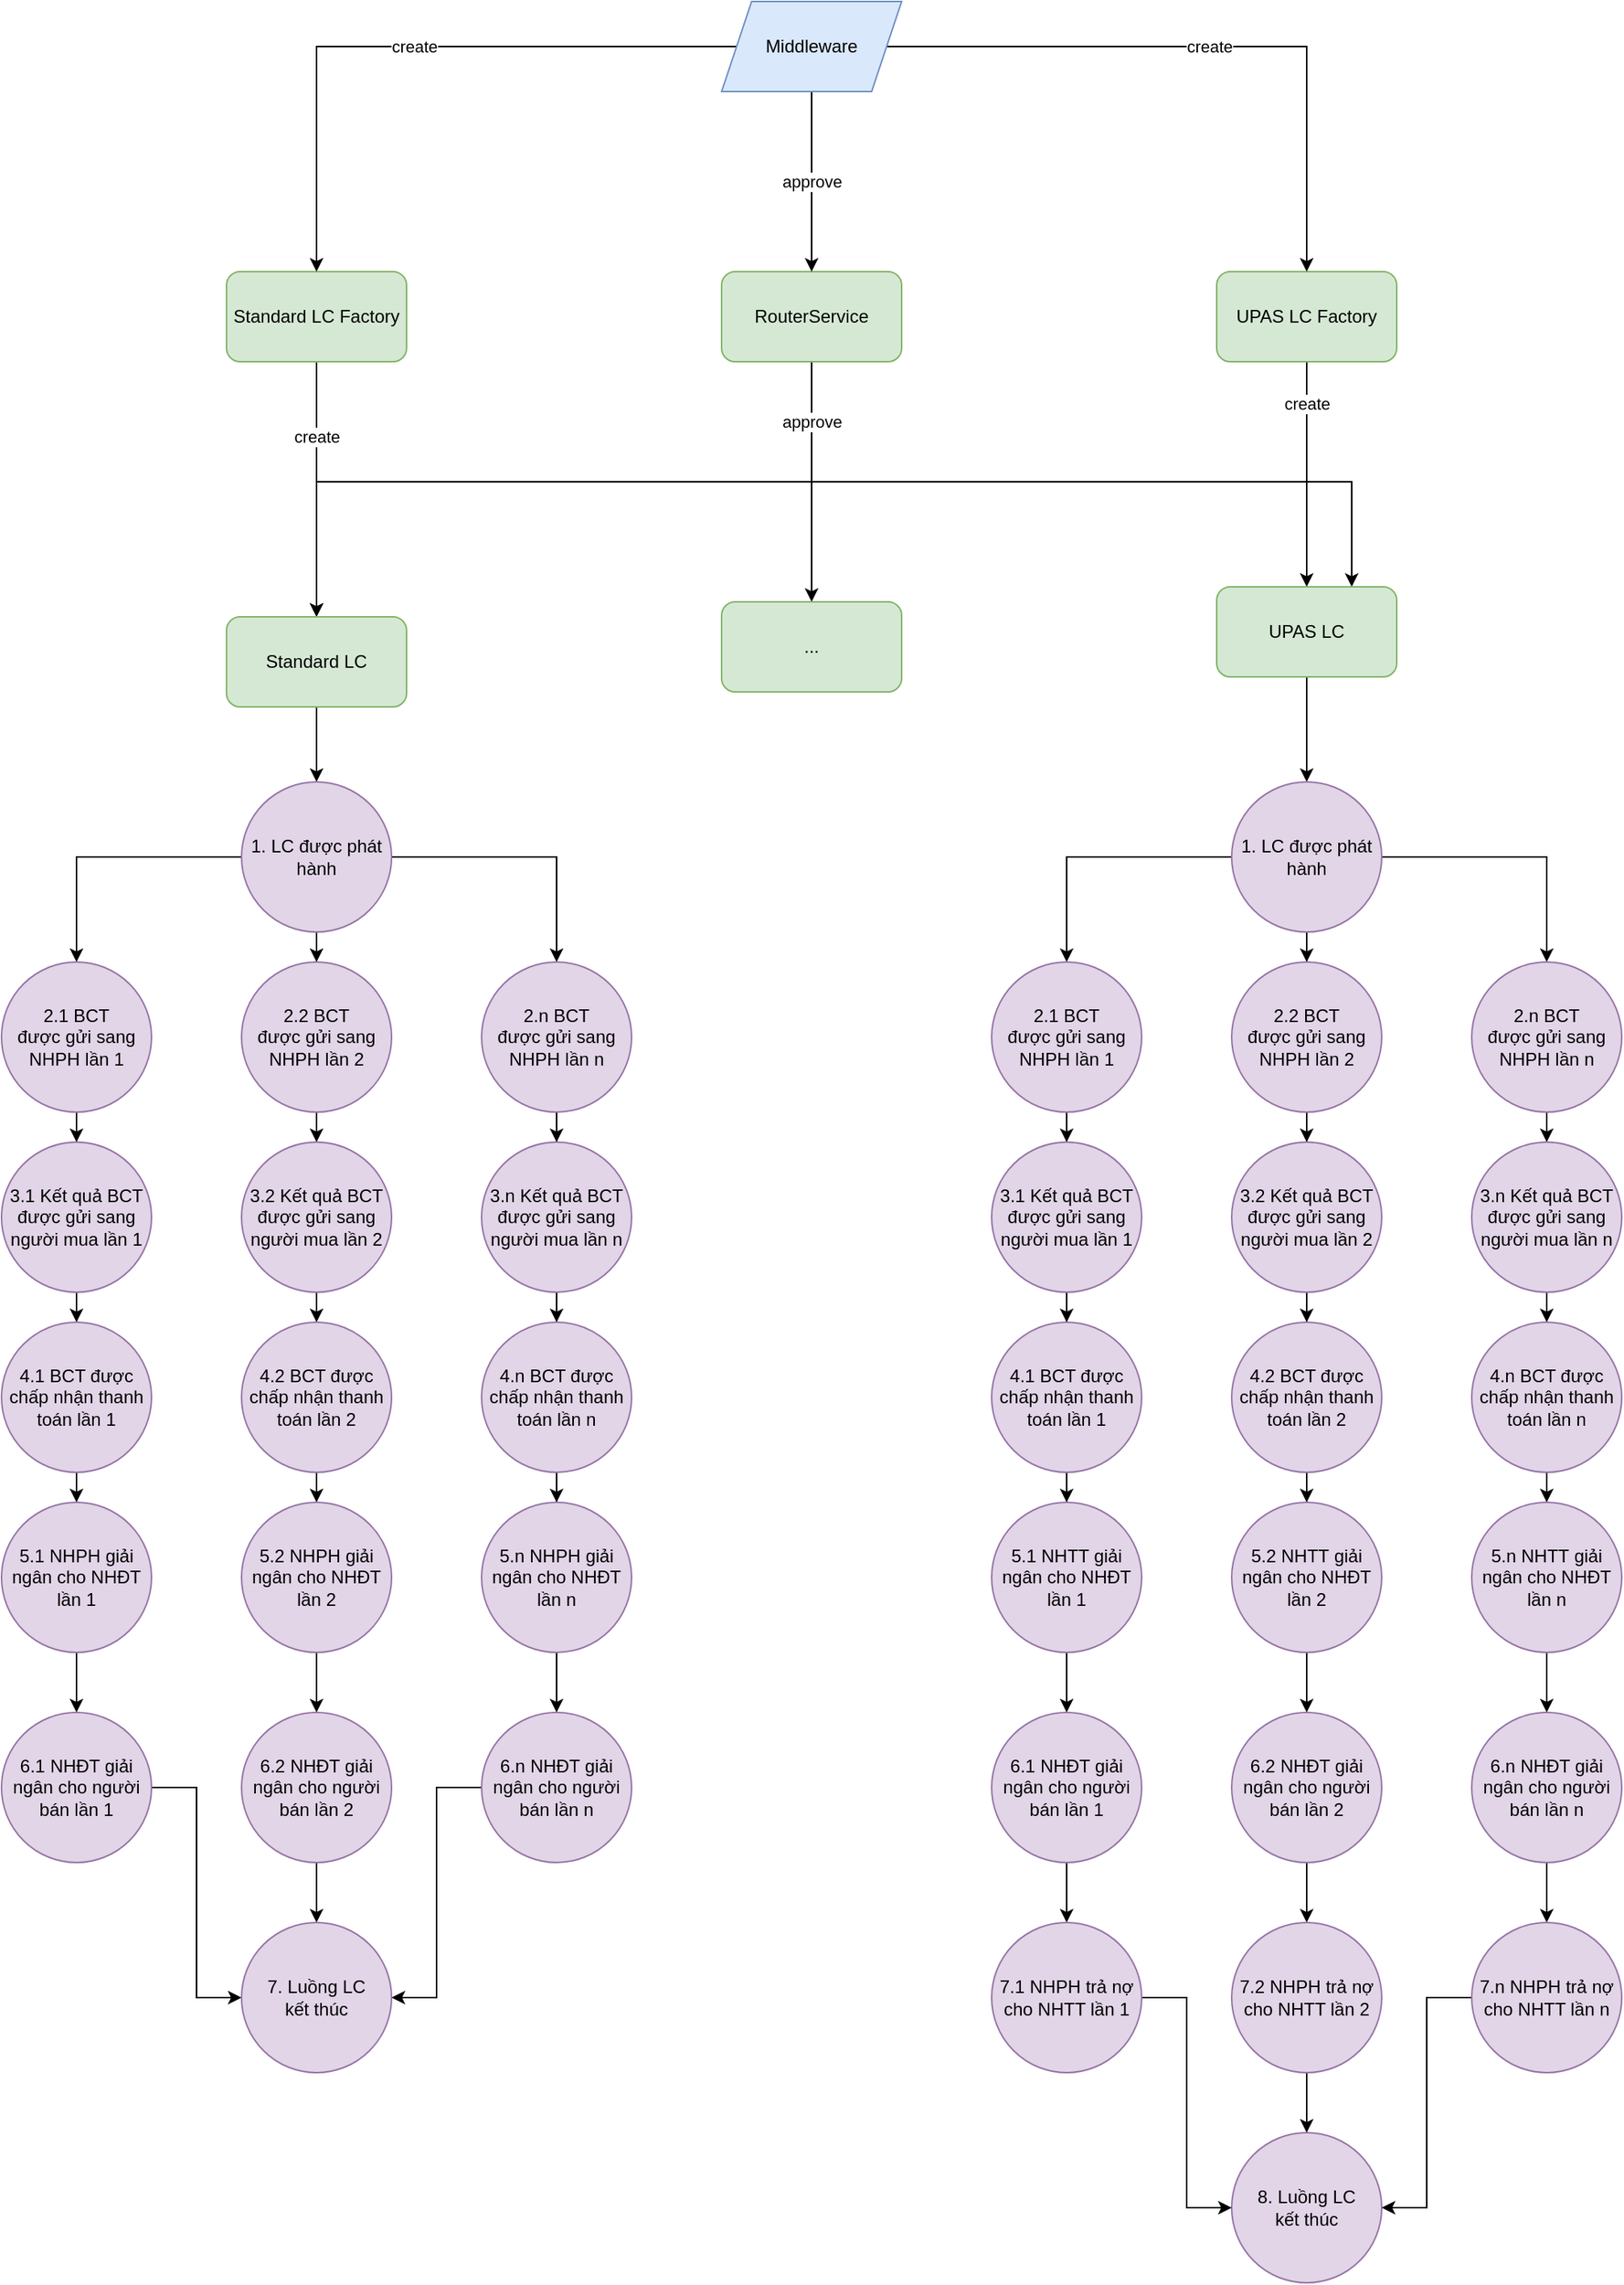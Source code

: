 <mxfile version="19.0.0" type="github" pages="6">
  <diagram id="cOJ6bMbGwsnGVkhMZ-Hh" name="Page-1">
    <mxGraphModel dx="2250" dy="1288" grid="1" gridSize="10" guides="1" tooltips="1" connect="1" arrows="1" fold="1" page="1" pageScale="1" pageWidth="1200" pageHeight="1600" math="0" shadow="0">
      <root>
        <mxCell id="0" />
        <mxCell id="1" style="" parent="0" />
        <mxCell id="2ZjBECKihrtTbiOOMeR6-36" style="edgeStyle=orthogonalEdgeStyle;rounded=0;orthogonalLoop=1;jettySize=auto;html=1;entryX=0.5;entryY=0;entryDx=0;entryDy=0;" parent="1" source="2ZjBECKihrtTbiOOMeR6-1" target="2ZjBECKihrtTbiOOMeR6-8" edge="1">
          <mxGeometry relative="1" as="geometry">
            <Array as="points">
              <mxPoint x="600" y="360" />
              <mxPoint x="270" y="360" />
            </Array>
          </mxGeometry>
        </mxCell>
        <mxCell id="2ZjBECKihrtTbiOOMeR6-38" style="edgeStyle=orthogonalEdgeStyle;rounded=0;orthogonalLoop=1;jettySize=auto;html=1;" parent="1" source="2ZjBECKihrtTbiOOMeR6-1" target="2ZjBECKihrtTbiOOMeR6-28" edge="1">
          <mxGeometry relative="1" as="geometry">
            <Array as="points">
              <mxPoint x="600" y="360" />
              <mxPoint x="960" y="360" />
            </Array>
          </mxGeometry>
        </mxCell>
        <mxCell id="2ZjBECKihrtTbiOOMeR6-40" value="approve" style="edgeStyle=orthogonalEdgeStyle;rounded=0;orthogonalLoop=1;jettySize=auto;html=1;entryX=0.5;entryY=0;entryDx=0;entryDy=0;" parent="1" source="2ZjBECKihrtTbiOOMeR6-1" target="2ZjBECKihrtTbiOOMeR6-32" edge="1">
          <mxGeometry x="-0.5" relative="1" as="geometry">
            <mxPoint as="offset" />
          </mxGeometry>
        </mxCell>
        <mxCell id="2ZjBECKihrtTbiOOMeR6-1" value="RouterService" style="rounded=1;whiteSpace=wrap;html=1;fillColor=#d5e8d4;strokeColor=#82b366;" parent="1" vertex="1">
          <mxGeometry x="540" y="220" width="120" height="60" as="geometry" />
        </mxCell>
        <mxCell id="2ZjBECKihrtTbiOOMeR6-23" value="create" style="edgeStyle=orthogonalEdgeStyle;rounded=0;orthogonalLoop=1;jettySize=auto;html=1;entryX=0.5;entryY=0;entryDx=0;entryDy=0;" parent="1" source="2ZjBECKihrtTbiOOMeR6-2" target="2ZjBECKihrtTbiOOMeR6-8" edge="1">
          <mxGeometry x="-0.412" relative="1" as="geometry">
            <Array as="points">
              <mxPoint x="270" y="330" />
              <mxPoint x="270" y="330" />
            </Array>
            <mxPoint as="offset" />
          </mxGeometry>
        </mxCell>
        <mxCell id="2ZjBECKihrtTbiOOMeR6-2" value="Standard LC Factory" style="rounded=1;whiteSpace=wrap;html=1;fillColor=#d5e8d4;strokeColor=#82b366;" parent="1" vertex="1">
          <mxGeometry x="210" y="220" width="120" height="60" as="geometry" />
        </mxCell>
        <mxCell id="2ZjBECKihrtTbiOOMeR6-31" value="create" style="edgeStyle=orthogonalEdgeStyle;rounded=0;orthogonalLoop=1;jettySize=auto;html=1;entryX=0.5;entryY=0;entryDx=0;entryDy=0;" parent="1" source="2ZjBECKihrtTbiOOMeR6-3" target="2ZjBECKihrtTbiOOMeR6-28" edge="1">
          <mxGeometry x="-0.818" relative="1" as="geometry">
            <Array as="points">
              <mxPoint x="850" y="360" />
              <mxPoint x="970" y="360" />
            </Array>
            <mxPoint as="offset" />
          </mxGeometry>
        </mxCell>
        <mxCell id="2ZjBECKihrtTbiOOMeR6-3" value="UPAS LC Factory" style="rounded=1;whiteSpace=wrap;html=1;fillColor=#d5e8d4;strokeColor=#82b366;" parent="1" vertex="1">
          <mxGeometry x="870" y="220" width="120" height="60" as="geometry" />
        </mxCell>
        <mxCell id="2ZjBECKihrtTbiOOMeR6-5" value="create" style="edgeStyle=orthogonalEdgeStyle;rounded=0;orthogonalLoop=1;jettySize=auto;html=1;entryX=0.5;entryY=0;entryDx=0;entryDy=0;" parent="1" source="2ZjBECKihrtTbiOOMeR6-4" target="2ZjBECKihrtTbiOOMeR6-2" edge="1">
          <mxGeometry relative="1" as="geometry" />
        </mxCell>
        <mxCell id="2ZjBECKihrtTbiOOMeR6-6" value="create" style="edgeStyle=orthogonalEdgeStyle;rounded=0;orthogonalLoop=1;jettySize=auto;html=1;" parent="1" source="2ZjBECKihrtTbiOOMeR6-4" target="2ZjBECKihrtTbiOOMeR6-3" edge="1">
          <mxGeometry relative="1" as="geometry" />
        </mxCell>
        <mxCell id="2ZjBECKihrtTbiOOMeR6-7" value="approve" style="edgeStyle=orthogonalEdgeStyle;rounded=0;orthogonalLoop=1;jettySize=auto;html=1;" parent="1" source="2ZjBECKihrtTbiOOMeR6-4" target="2ZjBECKihrtTbiOOMeR6-1" edge="1">
          <mxGeometry relative="1" as="geometry" />
        </mxCell>
        <mxCell id="2ZjBECKihrtTbiOOMeR6-4" value="Middleware" style="shape=parallelogram;perimeter=parallelogramPerimeter;whiteSpace=wrap;html=1;fixedSize=1;fillColor=#dae8fc;strokeColor=#6c8ebf;" parent="1" vertex="1">
          <mxGeometry x="540" y="40" width="120" height="60" as="geometry" />
        </mxCell>
        <mxCell id="2ZjBECKihrtTbiOOMeR6-64" style="edgeStyle=orthogonalEdgeStyle;rounded=0;orthogonalLoop=1;jettySize=auto;html=1;entryX=0.5;entryY=0;entryDx=0;entryDy=0;" parent="1" source="2ZjBECKihrtTbiOOMeR6-8" target="2ZjBECKihrtTbiOOMeR6-43" edge="1">
          <mxGeometry relative="1" as="geometry" />
        </mxCell>
        <mxCell id="2ZjBECKihrtTbiOOMeR6-8" value="Standard LC" style="rounded=1;whiteSpace=wrap;html=1;fillColor=#d5e8d4;strokeColor=#82b366;" parent="1" vertex="1">
          <mxGeometry x="210" y="450" width="120" height="60" as="geometry" />
        </mxCell>
        <mxCell id="2ZjBECKihrtTbiOOMeR6-128" style="edgeStyle=orthogonalEdgeStyle;rounded=0;orthogonalLoop=1;jettySize=auto;html=1;entryX=0.5;entryY=0;entryDx=0;entryDy=0;" parent="1" source="2ZjBECKihrtTbiOOMeR6-28" edge="1">
          <mxGeometry relative="1" as="geometry">
            <mxPoint x="930" y="560.0" as="targetPoint" />
          </mxGeometry>
        </mxCell>
        <mxCell id="2ZjBECKihrtTbiOOMeR6-28" value="UPAS LC" style="rounded=1;whiteSpace=wrap;html=1;fillColor=#d5e8d4;strokeColor=#82b366;" parent="1" vertex="1">
          <mxGeometry x="870" y="430" width="120" height="60" as="geometry" />
        </mxCell>
        <mxCell id="2ZjBECKihrtTbiOOMeR6-32" value="..." style="rounded=1;whiteSpace=wrap;html=1;fillColor=#d5e8d4;strokeColor=#82b366;" parent="1" vertex="1">
          <mxGeometry x="540" y="440" width="120" height="60" as="geometry" />
        </mxCell>
        <mxCell id="2ZjBECKihrtTbiOOMeR6-56" style="edgeStyle=orthogonalEdgeStyle;rounded=0;orthogonalLoop=1;jettySize=auto;html=1;strokeColor=#000000;" parent="1" source="2ZjBECKihrtTbiOOMeR6-43" target="2ZjBECKihrtTbiOOMeR6-44" edge="1">
          <mxGeometry relative="1" as="geometry">
            <Array as="points">
              <mxPoint x="150" y="610" />
              <mxPoint x="80" y="610" />
            </Array>
          </mxGeometry>
        </mxCell>
        <mxCell id="Ort5prTzBDgQBOFRmLWv-23" style="edgeStyle=orthogonalEdgeStyle;rounded=0;orthogonalLoop=1;jettySize=auto;html=1;entryX=0.5;entryY=0;entryDx=0;entryDy=0;fontSize=11;" edge="1" parent="1" source="2ZjBECKihrtTbiOOMeR6-43" target="Ort5prTzBDgQBOFRmLWv-2">
          <mxGeometry relative="1" as="geometry" />
        </mxCell>
        <mxCell id="Ort5prTzBDgQBOFRmLWv-24" style="edgeStyle=orthogonalEdgeStyle;rounded=0;orthogonalLoop=1;jettySize=auto;html=1;entryX=0.5;entryY=0;entryDx=0;entryDy=0;fontSize=11;" edge="1" parent="1" source="2ZjBECKihrtTbiOOMeR6-43" target="Ort5prTzBDgQBOFRmLWv-11">
          <mxGeometry relative="1" as="geometry" />
        </mxCell>
        <mxCell id="2ZjBECKihrtTbiOOMeR6-43" value="1. LC được phát hành" style="ellipse;whiteSpace=wrap;html=1;aspect=fixed;fillColor=#e1d5e7;strokeColor=#9673a6;" parent="1" vertex="1">
          <mxGeometry x="220" y="560" width="100" height="100" as="geometry" />
        </mxCell>
        <mxCell id="2ZjBECKihrtTbiOOMeR6-59" style="edgeStyle=orthogonalEdgeStyle;rounded=0;orthogonalLoop=1;jettySize=auto;html=1;strokeColor=#000000;" parent="1" source="2ZjBECKihrtTbiOOMeR6-44" target="2ZjBECKihrtTbiOOMeR6-49" edge="1">
          <mxGeometry relative="1" as="geometry" />
        </mxCell>
        <mxCell id="2ZjBECKihrtTbiOOMeR6-44" value="2.1 BCT &lt;br&gt;được gửi sang NHPH lần 1" style="ellipse;whiteSpace=wrap;html=1;aspect=fixed;fillColor=#e1d5e7;strokeColor=#9673a6;" parent="1" vertex="1">
          <mxGeometry x="60" y="680" width="100" height="100" as="geometry" />
        </mxCell>
        <mxCell id="2ZjBECKihrtTbiOOMeR6-61" style="edgeStyle=orthogonalEdgeStyle;rounded=0;orthogonalLoop=1;jettySize=auto;html=1;strokeColor=#000000;" parent="1" source="2ZjBECKihrtTbiOOMeR6-49" target="2ZjBECKihrtTbiOOMeR6-52" edge="1">
          <mxGeometry relative="1" as="geometry" />
        </mxCell>
        <mxCell id="2ZjBECKihrtTbiOOMeR6-49" value="3.1 Kết quả BCT được gửi sang người mua lần 1" style="ellipse;whiteSpace=wrap;html=1;aspect=fixed;fillColor=#e1d5e7;strokeColor=#9673a6;" parent="1" vertex="1">
          <mxGeometry x="60" y="800" width="100" height="100" as="geometry" />
        </mxCell>
        <mxCell id="2ZjBECKihrtTbiOOMeR6-140" style="edgeStyle=orthogonalEdgeStyle;rounded=0;orthogonalLoop=1;jettySize=auto;html=1;strokeColor=#000000;" parent="1" source="2ZjBECKihrtTbiOOMeR6-52" target="2ZjBECKihrtTbiOOMeR6-134" edge="1">
          <mxGeometry relative="1" as="geometry" />
        </mxCell>
        <mxCell id="2ZjBECKihrtTbiOOMeR6-52" value="4.1 BCT được chấp nhận thanh toán lần 1" style="ellipse;whiteSpace=wrap;html=1;aspect=fixed;fillColor=#e1d5e7;strokeColor=#9673a6;" parent="1" vertex="1">
          <mxGeometry x="60" y="920" width="100" height="100" as="geometry" />
        </mxCell>
        <mxCell id="DquT79Q4Fa7BlqrePZkN-1" style="edgeStyle=orthogonalEdgeStyle;rounded=0;orthogonalLoop=1;jettySize=auto;html=1;" parent="1" source="2ZjBECKihrtTbiOOMeR6-134" target="2ZjBECKihrtTbiOOMeR6-137" edge="1">
          <mxGeometry relative="1" as="geometry">
            <Array as="points">
              <mxPoint x="70" y="1080" />
              <mxPoint x="140" y="1080" />
            </Array>
          </mxGeometry>
        </mxCell>
        <mxCell id="2ZjBECKihrtTbiOOMeR6-134" value="5.1 NHPH giải ngân cho NHĐT lần 1" style="ellipse;whiteSpace=wrap;html=1;aspect=fixed;fillColor=#e1d5e7;strokeColor=#9673a6;" parent="1" vertex="1">
          <mxGeometry x="60" y="1040" width="100" height="100" as="geometry" />
        </mxCell>
        <mxCell id="Ort5prTzBDgQBOFRmLWv-20" style="edgeStyle=orthogonalEdgeStyle;rounded=0;orthogonalLoop=1;jettySize=auto;html=1;entryX=0;entryY=0.5;entryDx=0;entryDy=0;fontSize=11;" edge="1" parent="1" source="2ZjBECKihrtTbiOOMeR6-137" target="Ort5prTzBDgQBOFRmLWv-19">
          <mxGeometry relative="1" as="geometry" />
        </mxCell>
        <mxCell id="2ZjBECKihrtTbiOOMeR6-137" value="6.1 NHĐT giải ngân cho người bán lần 1" style="ellipse;whiteSpace=wrap;html=1;aspect=fixed;fillColor=#e1d5e7;strokeColor=#9673a6;" parent="1" vertex="1">
          <mxGeometry x="60" y="1180" width="100" height="100" as="geometry" />
        </mxCell>
        <mxCell id="Ort5prTzBDgQBOFRmLWv-1" style="edgeStyle=orthogonalEdgeStyle;rounded=0;orthogonalLoop=1;jettySize=auto;html=1;strokeColor=#000000;" edge="1" parent="1" source="Ort5prTzBDgQBOFRmLWv-2" target="Ort5prTzBDgQBOFRmLWv-4">
          <mxGeometry relative="1" as="geometry" />
        </mxCell>
        <mxCell id="Ort5prTzBDgQBOFRmLWv-2" value="2.2 BCT &lt;br&gt;được gửi sang NHPH lần 2" style="ellipse;whiteSpace=wrap;html=1;aspect=fixed;fillColor=#e1d5e7;strokeColor=#9673a6;" vertex="1" parent="1">
          <mxGeometry x="220" y="680" width="100" height="100" as="geometry" />
        </mxCell>
        <mxCell id="Ort5prTzBDgQBOFRmLWv-3" style="edgeStyle=orthogonalEdgeStyle;rounded=0;orthogonalLoop=1;jettySize=auto;html=1;strokeColor=#000000;" edge="1" parent="1" source="Ort5prTzBDgQBOFRmLWv-4" target="Ort5prTzBDgQBOFRmLWv-6">
          <mxGeometry relative="1" as="geometry" />
        </mxCell>
        <mxCell id="Ort5prTzBDgQBOFRmLWv-4" value="3.2 Kết quả BCT được gửi sang người mua lần 2" style="ellipse;whiteSpace=wrap;html=1;aspect=fixed;fillColor=#e1d5e7;strokeColor=#9673a6;" vertex="1" parent="1">
          <mxGeometry x="220" y="800" width="100" height="100" as="geometry" />
        </mxCell>
        <mxCell id="Ort5prTzBDgQBOFRmLWv-5" style="edgeStyle=orthogonalEdgeStyle;rounded=0;orthogonalLoop=1;jettySize=auto;html=1;strokeColor=#000000;" edge="1" parent="1" source="Ort5prTzBDgQBOFRmLWv-6" target="Ort5prTzBDgQBOFRmLWv-8">
          <mxGeometry relative="1" as="geometry" />
        </mxCell>
        <mxCell id="Ort5prTzBDgQBOFRmLWv-6" value="4.2 BCT được chấp nhận thanh toán lần 2" style="ellipse;whiteSpace=wrap;html=1;aspect=fixed;fillColor=#e1d5e7;strokeColor=#9673a6;" vertex="1" parent="1">
          <mxGeometry x="220" y="920" width="100" height="100" as="geometry" />
        </mxCell>
        <mxCell id="Ort5prTzBDgQBOFRmLWv-7" style="edgeStyle=orthogonalEdgeStyle;rounded=0;orthogonalLoop=1;jettySize=auto;html=1;" edge="1" parent="1" source="Ort5prTzBDgQBOFRmLWv-8" target="Ort5prTzBDgQBOFRmLWv-9">
          <mxGeometry relative="1" as="geometry">
            <Array as="points">
              <mxPoint x="230" y="1080" />
              <mxPoint x="300" y="1080" />
            </Array>
          </mxGeometry>
        </mxCell>
        <mxCell id="Ort5prTzBDgQBOFRmLWv-8" value="5.2 NHPH giải ngân cho NHĐT lần 2" style="ellipse;whiteSpace=wrap;html=1;aspect=fixed;fillColor=#e1d5e7;strokeColor=#9673a6;" vertex="1" parent="1">
          <mxGeometry x="220" y="1040" width="100" height="100" as="geometry" />
        </mxCell>
        <mxCell id="Ort5prTzBDgQBOFRmLWv-21" style="edgeStyle=orthogonalEdgeStyle;rounded=0;orthogonalLoop=1;jettySize=auto;html=1;entryX=0.5;entryY=0;entryDx=0;entryDy=0;fontSize=11;" edge="1" parent="1" source="Ort5prTzBDgQBOFRmLWv-9" target="Ort5prTzBDgQBOFRmLWv-19">
          <mxGeometry relative="1" as="geometry" />
        </mxCell>
        <mxCell id="Ort5prTzBDgQBOFRmLWv-9" value="6.2 NHĐT giải ngân cho người bán lần 2" style="ellipse;whiteSpace=wrap;html=1;aspect=fixed;fillColor=#e1d5e7;strokeColor=#9673a6;" vertex="1" parent="1">
          <mxGeometry x="220" y="1180" width="100" height="100" as="geometry" />
        </mxCell>
        <mxCell id="Ort5prTzBDgQBOFRmLWv-10" style="edgeStyle=orthogonalEdgeStyle;rounded=0;orthogonalLoop=1;jettySize=auto;html=1;strokeColor=#000000;" edge="1" parent="1" source="Ort5prTzBDgQBOFRmLWv-11" target="Ort5prTzBDgQBOFRmLWv-13">
          <mxGeometry relative="1" as="geometry" />
        </mxCell>
        <mxCell id="Ort5prTzBDgQBOFRmLWv-11" value="2.n BCT &lt;br&gt;được gửi sang NHPH lần n" style="ellipse;whiteSpace=wrap;html=1;aspect=fixed;fillColor=#e1d5e7;strokeColor=#9673a6;" vertex="1" parent="1">
          <mxGeometry x="380" y="680" width="100" height="100" as="geometry" />
        </mxCell>
        <mxCell id="Ort5prTzBDgQBOFRmLWv-12" style="edgeStyle=orthogonalEdgeStyle;rounded=0;orthogonalLoop=1;jettySize=auto;html=1;strokeColor=#000000;" edge="1" parent="1" source="Ort5prTzBDgQBOFRmLWv-13" target="Ort5prTzBDgQBOFRmLWv-15">
          <mxGeometry relative="1" as="geometry" />
        </mxCell>
        <mxCell id="Ort5prTzBDgQBOFRmLWv-13" value="3.n Kết quả BCT được gửi sang người mua lần n" style="ellipse;whiteSpace=wrap;html=1;aspect=fixed;fillColor=#e1d5e7;strokeColor=#9673a6;" vertex="1" parent="1">
          <mxGeometry x="380" y="800" width="100" height="100" as="geometry" />
        </mxCell>
        <mxCell id="Ort5prTzBDgQBOFRmLWv-14" style="edgeStyle=orthogonalEdgeStyle;rounded=0;orthogonalLoop=1;jettySize=auto;html=1;strokeColor=#000000;" edge="1" parent="1" source="Ort5prTzBDgQBOFRmLWv-15" target="Ort5prTzBDgQBOFRmLWv-17">
          <mxGeometry relative="1" as="geometry" />
        </mxCell>
        <mxCell id="Ort5prTzBDgQBOFRmLWv-15" value="4.n BCT được chấp nhận thanh toán lần n" style="ellipse;whiteSpace=wrap;html=1;aspect=fixed;fillColor=#e1d5e7;strokeColor=#9673a6;" vertex="1" parent="1">
          <mxGeometry x="380" y="920" width="100" height="100" as="geometry" />
        </mxCell>
        <mxCell id="Ort5prTzBDgQBOFRmLWv-16" style="edgeStyle=orthogonalEdgeStyle;rounded=0;orthogonalLoop=1;jettySize=auto;html=1;" edge="1" parent="1" source="Ort5prTzBDgQBOFRmLWv-17" target="Ort5prTzBDgQBOFRmLWv-18">
          <mxGeometry relative="1" as="geometry">
            <Array as="points">
              <mxPoint x="390" y="1080" />
              <mxPoint x="460" y="1080" />
            </Array>
          </mxGeometry>
        </mxCell>
        <mxCell id="Ort5prTzBDgQBOFRmLWv-17" value="5.n NHPH giải ngân cho NHĐT lần n" style="ellipse;whiteSpace=wrap;html=1;aspect=fixed;fillColor=#e1d5e7;strokeColor=#9673a6;" vertex="1" parent="1">
          <mxGeometry x="380" y="1040" width="100" height="100" as="geometry" />
        </mxCell>
        <mxCell id="Ort5prTzBDgQBOFRmLWv-22" style="edgeStyle=orthogonalEdgeStyle;rounded=0;orthogonalLoop=1;jettySize=auto;html=1;entryX=1;entryY=0.5;entryDx=0;entryDy=0;fontSize=11;" edge="1" parent="1" source="Ort5prTzBDgQBOFRmLWv-18" target="Ort5prTzBDgQBOFRmLWv-19">
          <mxGeometry relative="1" as="geometry" />
        </mxCell>
        <mxCell id="Ort5prTzBDgQBOFRmLWv-18" value="6.n NHĐT giải ngân cho người bán lần n" style="ellipse;whiteSpace=wrap;html=1;aspect=fixed;fillColor=#e1d5e7;strokeColor=#9673a6;" vertex="1" parent="1">
          <mxGeometry x="380" y="1180" width="100" height="100" as="geometry" />
        </mxCell>
        <mxCell id="Ort5prTzBDgQBOFRmLWv-19" value="7. Luồng LC &lt;br&gt;kết thúc" style="ellipse;whiteSpace=wrap;html=1;aspect=fixed;fillColor=#e1d5e7;strokeColor=#9673a6;" vertex="1" parent="1">
          <mxGeometry x="220" y="1320" width="100" height="100" as="geometry" />
        </mxCell>
        <mxCell id="Ort5prTzBDgQBOFRmLWv-25" style="edgeStyle=orthogonalEdgeStyle;rounded=0;orthogonalLoop=1;jettySize=auto;html=1;strokeColor=#000000;" edge="1" parent="1" source="Ort5prTzBDgQBOFRmLWv-28" target="Ort5prTzBDgQBOFRmLWv-30">
          <mxGeometry relative="1" as="geometry">
            <Array as="points">
              <mxPoint x="810" y="610" />
              <mxPoint x="740" y="610" />
            </Array>
          </mxGeometry>
        </mxCell>
        <mxCell id="Ort5prTzBDgQBOFRmLWv-26" style="edgeStyle=orthogonalEdgeStyle;rounded=0;orthogonalLoop=1;jettySize=auto;html=1;entryX=0.5;entryY=0;entryDx=0;entryDy=0;fontSize=11;" edge="1" parent="1" source="Ort5prTzBDgQBOFRmLWv-28" target="Ort5prTzBDgQBOFRmLWv-40">
          <mxGeometry relative="1" as="geometry" />
        </mxCell>
        <mxCell id="Ort5prTzBDgQBOFRmLWv-27" style="edgeStyle=orthogonalEdgeStyle;rounded=0;orthogonalLoop=1;jettySize=auto;html=1;entryX=0.5;entryY=0;entryDx=0;entryDy=0;fontSize=11;" edge="1" parent="1" source="Ort5prTzBDgQBOFRmLWv-28" target="Ort5prTzBDgQBOFRmLWv-50">
          <mxGeometry relative="1" as="geometry" />
        </mxCell>
        <mxCell id="Ort5prTzBDgQBOFRmLWv-28" value="1. LC được phát hành" style="ellipse;whiteSpace=wrap;html=1;aspect=fixed;fillColor=#e1d5e7;strokeColor=#9673a6;" vertex="1" parent="1">
          <mxGeometry x="880" y="560" width="100" height="100" as="geometry" />
        </mxCell>
        <mxCell id="Ort5prTzBDgQBOFRmLWv-29" style="edgeStyle=orthogonalEdgeStyle;rounded=0;orthogonalLoop=1;jettySize=auto;html=1;strokeColor=#000000;" edge="1" parent="1" source="Ort5prTzBDgQBOFRmLWv-30" target="Ort5prTzBDgQBOFRmLWv-32">
          <mxGeometry relative="1" as="geometry" />
        </mxCell>
        <mxCell id="Ort5prTzBDgQBOFRmLWv-30" value="2.1 BCT &lt;br&gt;được gửi sang NHPH lần 1" style="ellipse;whiteSpace=wrap;html=1;aspect=fixed;fillColor=#e1d5e7;strokeColor=#9673a6;" vertex="1" parent="1">
          <mxGeometry x="720" y="680" width="100" height="100" as="geometry" />
        </mxCell>
        <mxCell id="Ort5prTzBDgQBOFRmLWv-31" style="edgeStyle=orthogonalEdgeStyle;rounded=0;orthogonalLoop=1;jettySize=auto;html=1;strokeColor=#000000;" edge="1" parent="1" source="Ort5prTzBDgQBOFRmLWv-32" target="Ort5prTzBDgQBOFRmLWv-34">
          <mxGeometry relative="1" as="geometry" />
        </mxCell>
        <mxCell id="Ort5prTzBDgQBOFRmLWv-32" value="3.1 Kết quả BCT được gửi sang người mua lần 1" style="ellipse;whiteSpace=wrap;html=1;aspect=fixed;fillColor=#e1d5e7;strokeColor=#9673a6;" vertex="1" parent="1">
          <mxGeometry x="720" y="800" width="100" height="100" as="geometry" />
        </mxCell>
        <mxCell id="Ort5prTzBDgQBOFRmLWv-33" style="edgeStyle=orthogonalEdgeStyle;rounded=0;orthogonalLoop=1;jettySize=auto;html=1;strokeColor=#000000;" edge="1" parent="1" source="Ort5prTzBDgQBOFRmLWv-34" target="Ort5prTzBDgQBOFRmLWv-36">
          <mxGeometry relative="1" as="geometry" />
        </mxCell>
        <mxCell id="Ort5prTzBDgQBOFRmLWv-34" value="4.1 BCT được chấp nhận thanh toán lần 1" style="ellipse;whiteSpace=wrap;html=1;aspect=fixed;fillColor=#e1d5e7;strokeColor=#9673a6;" vertex="1" parent="1">
          <mxGeometry x="720" y="920" width="100" height="100" as="geometry" />
        </mxCell>
        <mxCell id="Ort5prTzBDgQBOFRmLWv-35" style="edgeStyle=orthogonalEdgeStyle;rounded=0;orthogonalLoop=1;jettySize=auto;html=1;" edge="1" parent="1" source="Ort5prTzBDgQBOFRmLWv-36" target="Ort5prTzBDgQBOFRmLWv-38">
          <mxGeometry relative="1" as="geometry">
            <Array as="points">
              <mxPoint x="730" y="1080" />
              <mxPoint x="800" y="1080" />
            </Array>
          </mxGeometry>
        </mxCell>
        <mxCell id="Ort5prTzBDgQBOFRmLWv-36" value="5.1 NHTT giải ngân cho NHĐT lần 1" style="ellipse;whiteSpace=wrap;html=1;aspect=fixed;fillColor=#e1d5e7;strokeColor=#9673a6;" vertex="1" parent="1">
          <mxGeometry x="720" y="1040" width="100" height="100" as="geometry" />
        </mxCell>
        <mxCell id="Ort5prTzBDgQBOFRmLWv-66" style="edgeStyle=orthogonalEdgeStyle;rounded=0;orthogonalLoop=1;jettySize=auto;html=1;fontSize=11;" edge="1" parent="1" source="Ort5prTzBDgQBOFRmLWv-38" target="Ort5prTzBDgQBOFRmLWv-60">
          <mxGeometry relative="1" as="geometry" />
        </mxCell>
        <mxCell id="Ort5prTzBDgQBOFRmLWv-38" value="6.1 NHĐT giải ngân cho người bán lần 1" style="ellipse;whiteSpace=wrap;html=1;aspect=fixed;fillColor=#e1d5e7;strokeColor=#9673a6;" vertex="1" parent="1">
          <mxGeometry x="720" y="1180" width="100" height="100" as="geometry" />
        </mxCell>
        <mxCell id="Ort5prTzBDgQBOFRmLWv-39" style="edgeStyle=orthogonalEdgeStyle;rounded=0;orthogonalLoop=1;jettySize=auto;html=1;strokeColor=#000000;" edge="1" parent="1" source="Ort5prTzBDgQBOFRmLWv-40" target="Ort5prTzBDgQBOFRmLWv-42">
          <mxGeometry relative="1" as="geometry" />
        </mxCell>
        <mxCell id="Ort5prTzBDgQBOFRmLWv-40" value="2.2 BCT &lt;br&gt;được gửi sang NHPH lần 2" style="ellipse;whiteSpace=wrap;html=1;aspect=fixed;fillColor=#e1d5e7;strokeColor=#9673a6;" vertex="1" parent="1">
          <mxGeometry x="880" y="680" width="100" height="100" as="geometry" />
        </mxCell>
        <mxCell id="Ort5prTzBDgQBOFRmLWv-41" style="edgeStyle=orthogonalEdgeStyle;rounded=0;orthogonalLoop=1;jettySize=auto;html=1;strokeColor=#000000;" edge="1" parent="1" source="Ort5prTzBDgQBOFRmLWv-42" target="Ort5prTzBDgQBOFRmLWv-44">
          <mxGeometry relative="1" as="geometry" />
        </mxCell>
        <mxCell id="Ort5prTzBDgQBOFRmLWv-42" value="3.2 Kết quả BCT được gửi sang người mua lần 2" style="ellipse;whiteSpace=wrap;html=1;aspect=fixed;fillColor=#e1d5e7;strokeColor=#9673a6;" vertex="1" parent="1">
          <mxGeometry x="880" y="800" width="100" height="100" as="geometry" />
        </mxCell>
        <mxCell id="Ort5prTzBDgQBOFRmLWv-43" style="edgeStyle=orthogonalEdgeStyle;rounded=0;orthogonalLoop=1;jettySize=auto;html=1;strokeColor=#000000;" edge="1" parent="1" source="Ort5prTzBDgQBOFRmLWv-44" target="Ort5prTzBDgQBOFRmLWv-46">
          <mxGeometry relative="1" as="geometry" />
        </mxCell>
        <mxCell id="Ort5prTzBDgQBOFRmLWv-44" value="4.2 BCT được chấp nhận thanh toán lần 2" style="ellipse;whiteSpace=wrap;html=1;aspect=fixed;fillColor=#e1d5e7;strokeColor=#9673a6;" vertex="1" parent="1">
          <mxGeometry x="880" y="920" width="100" height="100" as="geometry" />
        </mxCell>
        <mxCell id="Ort5prTzBDgQBOFRmLWv-45" style="edgeStyle=orthogonalEdgeStyle;rounded=0;orthogonalLoop=1;jettySize=auto;html=1;" edge="1" parent="1" source="Ort5prTzBDgQBOFRmLWv-46" target="Ort5prTzBDgQBOFRmLWv-48">
          <mxGeometry relative="1" as="geometry">
            <Array as="points">
              <mxPoint x="890" y="1080" />
              <mxPoint x="960" y="1080" />
            </Array>
          </mxGeometry>
        </mxCell>
        <mxCell id="Ort5prTzBDgQBOFRmLWv-46" value="5.2 NHTT&amp;nbsp;giải ngân cho NHĐT lần 2" style="ellipse;whiteSpace=wrap;html=1;aspect=fixed;fillColor=#e1d5e7;strokeColor=#9673a6;" vertex="1" parent="1">
          <mxGeometry x="880" y="1040" width="100" height="100" as="geometry" />
        </mxCell>
        <mxCell id="Ort5prTzBDgQBOFRmLWv-67" style="edgeStyle=orthogonalEdgeStyle;rounded=0;orthogonalLoop=1;jettySize=auto;html=1;entryX=0.5;entryY=0;entryDx=0;entryDy=0;fontSize=11;" edge="1" parent="1" source="Ort5prTzBDgQBOFRmLWv-48" target="Ort5prTzBDgQBOFRmLWv-61">
          <mxGeometry relative="1" as="geometry" />
        </mxCell>
        <mxCell id="Ort5prTzBDgQBOFRmLWv-48" value="6.2 NHĐT giải ngân cho người bán lần 2" style="ellipse;whiteSpace=wrap;html=1;aspect=fixed;fillColor=#e1d5e7;strokeColor=#9673a6;" vertex="1" parent="1">
          <mxGeometry x="880" y="1180" width="100" height="100" as="geometry" />
        </mxCell>
        <mxCell id="Ort5prTzBDgQBOFRmLWv-49" style="edgeStyle=orthogonalEdgeStyle;rounded=0;orthogonalLoop=1;jettySize=auto;html=1;strokeColor=#000000;" edge="1" parent="1" source="Ort5prTzBDgQBOFRmLWv-50" target="Ort5prTzBDgQBOFRmLWv-52">
          <mxGeometry relative="1" as="geometry" />
        </mxCell>
        <mxCell id="Ort5prTzBDgQBOFRmLWv-50" value="2.n BCT &lt;br&gt;được gửi sang NHPH lần n" style="ellipse;whiteSpace=wrap;html=1;aspect=fixed;fillColor=#e1d5e7;strokeColor=#9673a6;" vertex="1" parent="1">
          <mxGeometry x="1040" y="680" width="100" height="100" as="geometry" />
        </mxCell>
        <mxCell id="Ort5prTzBDgQBOFRmLWv-51" style="edgeStyle=orthogonalEdgeStyle;rounded=0;orthogonalLoop=1;jettySize=auto;html=1;strokeColor=#000000;" edge="1" parent="1" source="Ort5prTzBDgQBOFRmLWv-52" target="Ort5prTzBDgQBOFRmLWv-54">
          <mxGeometry relative="1" as="geometry" />
        </mxCell>
        <mxCell id="Ort5prTzBDgQBOFRmLWv-52" value="3.n Kết quả BCT được gửi sang người mua lần n" style="ellipse;whiteSpace=wrap;html=1;aspect=fixed;fillColor=#e1d5e7;strokeColor=#9673a6;" vertex="1" parent="1">
          <mxGeometry x="1040" y="800" width="100" height="100" as="geometry" />
        </mxCell>
        <mxCell id="Ort5prTzBDgQBOFRmLWv-53" style="edgeStyle=orthogonalEdgeStyle;rounded=0;orthogonalLoop=1;jettySize=auto;html=1;strokeColor=#000000;" edge="1" parent="1" source="Ort5prTzBDgQBOFRmLWv-54" target="Ort5prTzBDgQBOFRmLWv-56">
          <mxGeometry relative="1" as="geometry" />
        </mxCell>
        <mxCell id="Ort5prTzBDgQBOFRmLWv-54" value="4.n BCT được chấp nhận thanh toán lần n" style="ellipse;whiteSpace=wrap;html=1;aspect=fixed;fillColor=#e1d5e7;strokeColor=#9673a6;" vertex="1" parent="1">
          <mxGeometry x="1040" y="920" width="100" height="100" as="geometry" />
        </mxCell>
        <mxCell id="Ort5prTzBDgQBOFRmLWv-55" style="edgeStyle=orthogonalEdgeStyle;rounded=0;orthogonalLoop=1;jettySize=auto;html=1;" edge="1" parent="1" source="Ort5prTzBDgQBOFRmLWv-56" target="Ort5prTzBDgQBOFRmLWv-58">
          <mxGeometry relative="1" as="geometry">
            <Array as="points">
              <mxPoint x="1050" y="1080" />
              <mxPoint x="1120" y="1080" />
            </Array>
          </mxGeometry>
        </mxCell>
        <mxCell id="Ort5prTzBDgQBOFRmLWv-56" value="5.n NHTT&amp;nbsp;giải ngân cho NHĐT lần n" style="ellipse;whiteSpace=wrap;html=1;aspect=fixed;fillColor=#e1d5e7;strokeColor=#9673a6;" vertex="1" parent="1">
          <mxGeometry x="1040" y="1040" width="100" height="100" as="geometry" />
        </mxCell>
        <mxCell id="Ort5prTzBDgQBOFRmLWv-68" style="edgeStyle=orthogonalEdgeStyle;rounded=0;orthogonalLoop=1;jettySize=auto;html=1;entryX=0.5;entryY=0;entryDx=0;entryDy=0;fontSize=11;" edge="1" parent="1" source="Ort5prTzBDgQBOFRmLWv-58" target="Ort5prTzBDgQBOFRmLWv-62">
          <mxGeometry relative="1" as="geometry" />
        </mxCell>
        <mxCell id="Ort5prTzBDgQBOFRmLWv-58" value="6.n NHĐT giải ngân cho người bán lần n" style="ellipse;whiteSpace=wrap;html=1;aspect=fixed;fillColor=#e1d5e7;strokeColor=#9673a6;" vertex="1" parent="1">
          <mxGeometry x="1040" y="1180" width="100" height="100" as="geometry" />
        </mxCell>
        <mxCell id="Ort5prTzBDgQBOFRmLWv-59" value="8. Luồng LC &lt;br&gt;kết thúc" style="ellipse;whiteSpace=wrap;html=1;aspect=fixed;fillColor=#e1d5e7;strokeColor=#9673a6;" vertex="1" parent="1">
          <mxGeometry x="880" y="1460" width="100" height="100" as="geometry" />
        </mxCell>
        <mxCell id="Ort5prTzBDgQBOFRmLWv-63" style="edgeStyle=orthogonalEdgeStyle;rounded=0;orthogonalLoop=1;jettySize=auto;html=1;entryX=0;entryY=0.5;entryDx=0;entryDy=0;fontSize=11;" edge="1" parent="1" source="Ort5prTzBDgQBOFRmLWv-60" target="Ort5prTzBDgQBOFRmLWv-59">
          <mxGeometry relative="1" as="geometry" />
        </mxCell>
        <mxCell id="Ort5prTzBDgQBOFRmLWv-60" value="7.1 NHPH trả nợ cho NHTT lần 1" style="ellipse;whiteSpace=wrap;html=1;aspect=fixed;fillColor=#e1d5e7;strokeColor=#9673a6;" vertex="1" parent="1">
          <mxGeometry x="720" y="1320" width="100" height="100" as="geometry" />
        </mxCell>
        <mxCell id="Ort5prTzBDgQBOFRmLWv-64" style="edgeStyle=orthogonalEdgeStyle;rounded=0;orthogonalLoop=1;jettySize=auto;html=1;entryX=0.5;entryY=0;entryDx=0;entryDy=0;fontSize=11;" edge="1" parent="1" source="Ort5prTzBDgQBOFRmLWv-61" target="Ort5prTzBDgQBOFRmLWv-59">
          <mxGeometry relative="1" as="geometry" />
        </mxCell>
        <mxCell id="Ort5prTzBDgQBOFRmLWv-61" value="7.2 NHPH trả nợ cho NHTT lần 2" style="ellipse;whiteSpace=wrap;html=1;aspect=fixed;fillColor=#e1d5e7;strokeColor=#9673a6;" vertex="1" parent="1">
          <mxGeometry x="880" y="1320" width="100" height="100" as="geometry" />
        </mxCell>
        <mxCell id="Ort5prTzBDgQBOFRmLWv-65" style="edgeStyle=orthogonalEdgeStyle;rounded=0;orthogonalLoop=1;jettySize=auto;html=1;entryX=1;entryY=0.5;entryDx=0;entryDy=0;fontSize=11;" edge="1" parent="1" source="Ort5prTzBDgQBOFRmLWv-62" target="Ort5prTzBDgQBOFRmLWv-59">
          <mxGeometry relative="1" as="geometry" />
        </mxCell>
        <mxCell id="Ort5prTzBDgQBOFRmLWv-62" value="7.n NHPH trả nợ cho NHTT lần n" style="ellipse;whiteSpace=wrap;html=1;aspect=fixed;fillColor=#e1d5e7;strokeColor=#9673a6;" vertex="1" parent="1">
          <mxGeometry x="1040" y="1320" width="100" height="100" as="geometry" />
        </mxCell>
      </root>
    </mxGraphModel>
  </diagram>
  <diagram id="GX0wLyFqhkpItxK5c_VR" name="Page-2">
    <mxGraphModel dx="388" dy="909" grid="1" gridSize="10" guides="1" tooltips="1" connect="1" arrows="1" fold="1" page="1" pageScale="1" pageWidth="1200" pageHeight="1600" math="0" shadow="0">
      <root>
        <mxCell id="0" />
        <mxCell id="1" parent="0" />
        <mxCell id="OyqPgTWqTXS1CpEdS9dc-3" value="create" style="edgeStyle=orthogonalEdgeStyle;rounded=0;orthogonalLoop=1;jettySize=auto;html=1;entryX=0.5;entryY=0;entryDx=0;entryDy=0;" parent="1" source="OyqPgTWqTXS1CpEdS9dc-4" target="OyqPgTWqTXS1CpEdS9dc-6" edge="1">
          <mxGeometry x="-0.667" y="10" relative="1" as="geometry">
            <mxPoint x="1777" y="660.0" as="targetPoint" />
            <Array as="points">
              <mxPoint x="1800" y="620" />
              <mxPoint x="1640" y="620" />
            </Array>
            <mxPoint as="offset" />
          </mxGeometry>
        </mxCell>
        <mxCell id="i4lqxtRDtv8TCt7leyym-3" style="edgeStyle=orthogonalEdgeStyle;rounded=0;orthogonalLoop=1;jettySize=auto;html=1;" parent="1" source="OyqPgTWqTXS1CpEdS9dc-4" target="cxgmM-ChtaTlr_oJXXhf-2" edge="1">
          <mxGeometry relative="1" as="geometry">
            <Array as="points">
              <mxPoint x="1800" y="620" />
              <mxPoint x="1960" y="620" />
            </Array>
          </mxGeometry>
        </mxCell>
        <mxCell id="OyqPgTWqTXS1CpEdS9dc-4" value="Middleware" style="shape=parallelogram;perimeter=parallelogramPerimeter;whiteSpace=wrap;html=1;fixedSize=1;fillColor=#dae8fc;strokeColor=#6c8ebf;" parent="1" vertex="1">
          <mxGeometry x="1740" y="520" width="120" height="60" as="geometry" />
        </mxCell>
        <mxCell id="i4lqxtRDtv8TCt7leyym-4" style="edgeStyle=orthogonalEdgeStyle;rounded=0;orthogonalLoop=1;jettySize=auto;html=1;" parent="1" source="OyqPgTWqTXS1CpEdS9dc-6" target="i4lqxtRDtv8TCt7leyym-1" edge="1">
          <mxGeometry relative="1" as="geometry" />
        </mxCell>
        <mxCell id="OyqPgTWqTXS1CpEdS9dc-6" value="Standard LC Factory" style="rounded=1;whiteSpace=wrap;html=1;fillColor=#d5e8d4;strokeColor=#82b366;" parent="1" vertex="1">
          <mxGeometry x="1580" y="660" width="120" height="60" as="geometry" />
        </mxCell>
        <mxCell id="OyqPgTWqTXS1CpEdS9dc-10" value="API" style="edgeStyle=orthogonalEdgeStyle;curved=0;rounded=1;sketch=0;orthogonalLoop=1;jettySize=auto;html=1;" parent="1" source="OyqPgTWqTXS1CpEdS9dc-11" target="OyqPgTWqTXS1CpEdS9dc-4" edge="1">
          <mxGeometry x="-0.524" relative="1" as="geometry">
            <mxPoint as="offset" />
          </mxGeometry>
        </mxCell>
        <mxCell id="OyqPgTWqTXS1CpEdS9dc-11" value="Business logic layer" style="rounded=1;whiteSpace=wrap;html=1;labelBackgroundColor=none;sketch=0;fillColor=#ffe6cc;strokeColor=#d79b00;" parent="1" vertex="1">
          <mxGeometry x="1580" y="380" width="120" height="60" as="geometry" />
        </mxCell>
        <mxCell id="OyqPgTWqTXS1CpEdS9dc-12" value="package" style="edgeStyle=orthogonalEdgeStyle;curved=0;rounded=1;sketch=0;orthogonalLoop=1;jettySize=auto;html=1;" parent="1" source="OyqPgTWqTXS1CpEdS9dc-13" target="OyqPgTWqTXS1CpEdS9dc-4" edge="1">
          <mxGeometry x="-0.524" relative="1" as="geometry">
            <mxPoint as="offset" />
          </mxGeometry>
        </mxCell>
        <mxCell id="OyqPgTWqTXS1CpEdS9dc-13" value="Interface" style="rounded=1;whiteSpace=wrap;html=1;labelBackgroundColor=none;sketch=0;fillColor=#ffe6cc;strokeColor=#d79b00;" parent="1" vertex="1">
          <mxGeometry x="1900" y="380" width="120" height="60" as="geometry" />
        </mxCell>
        <mxCell id="i4lqxtRDtv8TCt7leyym-6" style="edgeStyle=orthogonalEdgeStyle;rounded=0;orthogonalLoop=1;jettySize=auto;html=1;entryX=0.5;entryY=0;entryDx=0;entryDy=0;" parent="1" source="cxgmM-ChtaTlr_oJXXhf-2" target="i4lqxtRDtv8TCt7leyym-2" edge="1">
          <mxGeometry relative="1" as="geometry" />
        </mxCell>
        <mxCell id="cxgmM-ChtaTlr_oJXXhf-2" value="UPAS LC Factory" style="rounded=1;whiteSpace=wrap;html=1;fillColor=#d5e8d4;strokeColor=#82b366;" parent="1" vertex="1">
          <mxGeometry x="1900" y="660" width="120" height="60" as="geometry" />
        </mxCell>
        <mxCell id="i4lqxtRDtv8TCt7leyym-5" style="edgeStyle=orthogonalEdgeStyle;rounded=0;orthogonalLoop=1;jettySize=auto;html=1;" parent="1" source="i4lqxtRDtv8TCt7leyym-1" edge="1">
          <mxGeometry relative="1" as="geometry">
            <mxPoint x="1640" y="900" as="targetPoint" />
          </mxGeometry>
        </mxCell>
        <mxCell id="i4lqxtRDtv8TCt7leyym-1" value="Standard LC" style="rounded=1;whiteSpace=wrap;html=1;fillColor=#d5e8d4;strokeColor=#82b366;" parent="1" vertex="1">
          <mxGeometry x="1580" y="780" width="120" height="60" as="geometry" />
        </mxCell>
        <mxCell id="i4lqxtRDtv8TCt7leyym-7" style="edgeStyle=orthogonalEdgeStyle;rounded=0;orthogonalLoop=1;jettySize=auto;html=1;" parent="1" source="i4lqxtRDtv8TCt7leyym-2" edge="1">
          <mxGeometry relative="1" as="geometry">
            <mxPoint x="1960" y="900" as="targetPoint" />
          </mxGeometry>
        </mxCell>
        <mxCell id="i4lqxtRDtv8TCt7leyym-2" value="UPAS LC" style="rounded=1;whiteSpace=wrap;html=1;fillColor=#d5e8d4;strokeColor=#82b366;" parent="1" vertex="1">
          <mxGeometry x="1900" y="780" width="120" height="60" as="geometry" />
        </mxCell>
        <mxCell id="q2D4FoYnwubtMYLYhoED-1" value="1. LC được phát hành" style="ellipse;whiteSpace=wrap;html=1;aspect=fixed;fillColor=#e1d5e7;strokeColor=#9673a6;" vertex="1" parent="1">
          <mxGeometry x="1590" y="900" width="100" height="100" as="geometry" />
        </mxCell>
        <mxCell id="q2D4FoYnwubtMYLYhoED-2" value="1. LC được phát hành" style="ellipse;whiteSpace=wrap;html=1;aspect=fixed;fillColor=#e1d5e7;strokeColor=#9673a6;" vertex="1" parent="1">
          <mxGeometry x="1910" y="900" width="100" height="100" as="geometry" />
        </mxCell>
      </root>
    </mxGraphModel>
  </diagram>
  <diagram id="vQNjxyT02UWlTEn454qp" name="Page-3">
    <mxGraphModel dx="1500" dy="1546" grid="1" gridSize="10" guides="1" tooltips="1" connect="1" arrows="1" fold="1" page="1" pageScale="1" pageWidth="1200" pageHeight="1600" math="0" shadow="0">
      <root>
        <mxCell id="0" />
        <mxCell id="1" parent="0" />
        <mxCell id="XyY72zcOexbw0IyGUUK2-1" value="approve" style="edgeStyle=orthogonalEdgeStyle;rounded=0;orthogonalLoop=1;jettySize=auto;html=1;entryX=0.5;entryY=0;entryDx=0;entryDy=0;" parent="1" source="XyY72zcOexbw0IyGUUK2-3" target="XyY72zcOexbw0IyGUUK2-5" edge="1">
          <mxGeometry relative="1" as="geometry">
            <mxPoint x="1777" y="400.0" as="targetPoint" />
            <Array as="points">
              <mxPoint x="1800" y="370" />
              <mxPoint x="1800" y="370" />
            </Array>
            <mxPoint as="offset" />
          </mxGeometry>
        </mxCell>
        <mxCell id="XyY72zcOexbw0IyGUUK2-3" value="Middleware" style="shape=parallelogram;perimeter=parallelogramPerimeter;whiteSpace=wrap;html=1;fixedSize=1;fillColor=#dae8fc;strokeColor=#6c8ebf;" parent="1" vertex="1">
          <mxGeometry x="1740" y="260" width="120" height="60" as="geometry" />
        </mxCell>
        <mxCell id="XyY72zcOexbw0IyGUUK2-4" style="edgeStyle=orthogonalEdgeStyle;rounded=0;orthogonalLoop=1;jettySize=auto;html=1;" parent="1" source="XyY72zcOexbw0IyGUUK2-5" target="XyY72zcOexbw0IyGUUK2-15" edge="1">
          <mxGeometry relative="1" as="geometry" />
        </mxCell>
        <mxCell id="GVxepoqEMYlsEsChOxuJ-19" style="edgeStyle=orthogonalEdgeStyle;rounded=0;orthogonalLoop=1;jettySize=auto;html=1;entryX=0.5;entryY=0;entryDx=0;entryDy=0;" parent="1" source="XyY72zcOexbw0IyGUUK2-5" target="XyY72zcOexbw0IyGUUK2-17" edge="1">
          <mxGeometry relative="1" as="geometry" />
        </mxCell>
        <mxCell id="XyY72zcOexbw0IyGUUK2-5" value="Router Service" style="rounded=1;whiteSpace=wrap;html=1;fillColor=#d5e8d4;strokeColor=#82b366;" parent="1" vertex="1">
          <mxGeometry x="1740" y="400" width="120" height="60" as="geometry" />
        </mxCell>
        <mxCell id="XyY72zcOexbw0IyGUUK2-7" value="API" style="edgeStyle=orthogonalEdgeStyle;curved=0;rounded=1;sketch=0;orthogonalLoop=1;jettySize=auto;html=1;" parent="1" source="XyY72zcOexbw0IyGUUK2-8" target="XyY72zcOexbw0IyGUUK2-3" edge="1">
          <mxGeometry x="-0.524" relative="1" as="geometry">
            <mxPoint as="offset" />
          </mxGeometry>
        </mxCell>
        <mxCell id="XyY72zcOexbw0IyGUUK2-8" value="Business logic layer" style="rounded=1;whiteSpace=wrap;html=1;labelBackgroundColor=none;sketch=0;fillColor=#ffe6cc;strokeColor=#d79b00;" parent="1" vertex="1">
          <mxGeometry x="1580" y="120" width="120" height="60" as="geometry" />
        </mxCell>
        <mxCell id="XyY72zcOexbw0IyGUUK2-9" value="package" style="edgeStyle=orthogonalEdgeStyle;curved=0;rounded=1;sketch=0;orthogonalLoop=1;jettySize=auto;html=1;" parent="1" source="XyY72zcOexbw0IyGUUK2-10" target="XyY72zcOexbw0IyGUUK2-3" edge="1">
          <mxGeometry x="-0.524" relative="1" as="geometry">
            <mxPoint as="offset" />
          </mxGeometry>
        </mxCell>
        <mxCell id="XyY72zcOexbw0IyGUUK2-10" value="Interface" style="rounded=1;whiteSpace=wrap;html=1;labelBackgroundColor=none;sketch=0;fillColor=#ffe6cc;strokeColor=#d79b00;" parent="1" vertex="1">
          <mxGeometry x="1900" y="120" width="120" height="60" as="geometry" />
        </mxCell>
        <mxCell id="XyY72zcOexbw0IyGUUK2-14" style="edgeStyle=orthogonalEdgeStyle;rounded=0;orthogonalLoop=1;jettySize=auto;html=1;" parent="1" source="XyY72zcOexbw0IyGUUK2-15" edge="1">
          <mxGeometry relative="1" as="geometry">
            <mxPoint x="1490" y="640" as="targetPoint" />
          </mxGeometry>
        </mxCell>
        <mxCell id="XyY72zcOexbw0IyGUUK2-15" value="Standard LC" style="rounded=1;whiteSpace=wrap;html=1;fillColor=#d5e8d4;strokeColor=#82b366;" parent="1" vertex="1">
          <mxGeometry x="1430" y="520" width="120" height="60" as="geometry" />
        </mxCell>
        <mxCell id="XyY72zcOexbw0IyGUUK2-16" style="edgeStyle=orthogonalEdgeStyle;rounded=0;orthogonalLoop=1;jettySize=auto;html=1;" parent="1" source="XyY72zcOexbw0IyGUUK2-17" edge="1">
          <mxGeometry relative="1" as="geometry">
            <mxPoint x="1960" y="640" as="targetPoint" />
          </mxGeometry>
        </mxCell>
        <mxCell id="XyY72zcOexbw0IyGUUK2-17" value="UPAS LC" style="rounded=1;whiteSpace=wrap;html=1;fillColor=#d5e8d4;strokeColor=#82b366;" parent="1" vertex="1">
          <mxGeometry x="1900" y="520" width="120" height="60" as="geometry" />
        </mxCell>
        <mxCell id="76bIJAARD-Pb4MIf1JYo-1" style="edgeStyle=orthogonalEdgeStyle;rounded=0;orthogonalLoop=1;jettySize=auto;html=1;strokeColor=#000000;" edge="1" parent="1" source="76bIJAARD-Pb4MIf1JYo-4" target="76bIJAARD-Pb4MIf1JYo-6">
          <mxGeometry relative="1" as="geometry">
            <Array as="points">
              <mxPoint x="1370" y="690" />
              <mxPoint x="1300" y="690" />
            </Array>
          </mxGeometry>
        </mxCell>
        <mxCell id="76bIJAARD-Pb4MIf1JYo-2" style="edgeStyle=orthogonalEdgeStyle;rounded=0;orthogonalLoop=1;jettySize=auto;html=1;entryX=0.5;entryY=0;entryDx=0;entryDy=0;fontSize=11;" edge="1" parent="1" source="76bIJAARD-Pb4MIf1JYo-4" target="76bIJAARD-Pb4MIf1JYo-9">
          <mxGeometry relative="1" as="geometry" />
        </mxCell>
        <mxCell id="76bIJAARD-Pb4MIf1JYo-3" style="edgeStyle=orthogonalEdgeStyle;rounded=0;orthogonalLoop=1;jettySize=auto;html=1;entryX=0.5;entryY=0;entryDx=0;entryDy=0;fontSize=11;" edge="1" parent="1" source="76bIJAARD-Pb4MIf1JYo-4" target="76bIJAARD-Pb4MIf1JYo-12">
          <mxGeometry relative="1" as="geometry" />
        </mxCell>
        <mxCell id="76bIJAARD-Pb4MIf1JYo-4" value="1. LC được phát hành" style="ellipse;whiteSpace=wrap;html=1;aspect=fixed;fillColor=#e1d5e7;strokeColor=#9673a6;" vertex="1" parent="1">
          <mxGeometry x="1440" y="640" width="100" height="100" as="geometry" />
        </mxCell>
        <mxCell id="76bIJAARD-Pb4MIf1JYo-5" style="edgeStyle=orthogonalEdgeStyle;rounded=0;orthogonalLoop=1;jettySize=auto;html=1;strokeColor=#000000;" edge="1" parent="1" source="76bIJAARD-Pb4MIf1JYo-6" target="76bIJAARD-Pb4MIf1JYo-7">
          <mxGeometry relative="1" as="geometry" />
        </mxCell>
        <mxCell id="76bIJAARD-Pb4MIf1JYo-6" value="2.1 BCT &lt;br&gt;được gửi sang NHPH lần 1" style="ellipse;whiteSpace=wrap;html=1;aspect=fixed;fillColor=#fff2cc;strokeColor=#d6b656;" vertex="1" parent="1">
          <mxGeometry x="1280" y="760" width="100" height="100" as="geometry" />
        </mxCell>
        <mxCell id="Sju23Wxw50weg4mCzVSF-2" style="edgeStyle=orthogonalEdgeStyle;rounded=0;orthogonalLoop=1;jettySize=auto;html=1;entryX=0.5;entryY=0;entryDx=0;entryDy=0;fontSize=11;" edge="1" parent="1" source="76bIJAARD-Pb4MIf1JYo-7" target="Sju23Wxw50weg4mCzVSF-1">
          <mxGeometry relative="1" as="geometry" />
        </mxCell>
        <mxCell id="76bIJAARD-Pb4MIf1JYo-7" value="3.1 Kết quả BCT được gửi sang người mua lần 1" style="ellipse;whiteSpace=wrap;html=1;aspect=fixed;fillColor=#fff2cc;strokeColor=#d6b656;" vertex="1" parent="1">
          <mxGeometry x="1280" y="880" width="100" height="100" as="geometry" />
        </mxCell>
        <mxCell id="76bIJAARD-Pb4MIf1JYo-9" value="2.2 BCT &lt;br&gt;được gửi sang NHPH lần 2" style="ellipse;whiteSpace=wrap;html=1;aspect=fixed;fillColor=#fff2cc;strokeColor=#d6b656;" vertex="1" parent="1">
          <mxGeometry x="1440" y="760" width="100" height="100" as="geometry" />
        </mxCell>
        <mxCell id="76bIJAARD-Pb4MIf1JYo-12" value="2.3 BCT &lt;br&gt;được gửi sang NHPH lần 3" style="ellipse;whiteSpace=wrap;html=1;aspect=fixed;fillColor=#fff2cc;strokeColor=#d6b656;" vertex="1" parent="1">
          <mxGeometry x="1600" y="760" width="100" height="100" as="geometry" />
        </mxCell>
        <mxCell id="76bIJAARD-Pb4MIf1JYo-23" style="edgeStyle=orthogonalEdgeStyle;rounded=0;orthogonalLoop=1;jettySize=auto;html=1;strokeColor=#000000;" edge="1" parent="1" source="76bIJAARD-Pb4MIf1JYo-26" target="76bIJAARD-Pb4MIf1JYo-28">
          <mxGeometry relative="1" as="geometry">
            <Array as="points">
              <mxPoint x="1840" y="690" />
              <mxPoint x="1770" y="690" />
            </Array>
          </mxGeometry>
        </mxCell>
        <mxCell id="76bIJAARD-Pb4MIf1JYo-24" style="edgeStyle=orthogonalEdgeStyle;rounded=0;orthogonalLoop=1;jettySize=auto;html=1;entryX=0.5;entryY=0;entryDx=0;entryDy=0;fontSize=11;" edge="1" parent="1" source="76bIJAARD-Pb4MIf1JYo-26" target="76bIJAARD-Pb4MIf1JYo-30">
          <mxGeometry relative="1" as="geometry" />
        </mxCell>
        <mxCell id="76bIJAARD-Pb4MIf1JYo-25" style="edgeStyle=orthogonalEdgeStyle;rounded=0;orthogonalLoop=1;jettySize=auto;html=1;entryX=0.5;entryY=0;entryDx=0;entryDy=0;fontSize=11;" edge="1" parent="1" source="76bIJAARD-Pb4MIf1JYo-26" target="76bIJAARD-Pb4MIf1JYo-31">
          <mxGeometry relative="1" as="geometry" />
        </mxCell>
        <mxCell id="76bIJAARD-Pb4MIf1JYo-26" value="1. LC được phát hành" style="ellipse;whiteSpace=wrap;html=1;aspect=fixed;fillColor=#e1d5e7;strokeColor=#9673a6;" vertex="1" parent="1">
          <mxGeometry x="1910" y="640" width="100" height="100" as="geometry" />
        </mxCell>
        <mxCell id="76bIJAARD-Pb4MIf1JYo-27" style="edgeStyle=orthogonalEdgeStyle;rounded=0;orthogonalLoop=1;jettySize=auto;html=1;strokeColor=#000000;" edge="1" parent="1" source="76bIJAARD-Pb4MIf1JYo-28" target="76bIJAARD-Pb4MIf1JYo-29">
          <mxGeometry relative="1" as="geometry" />
        </mxCell>
        <mxCell id="76bIJAARD-Pb4MIf1JYo-28" value="2.1 BCT &lt;br&gt;được gửi sang NHPH lần 1" style="ellipse;whiteSpace=wrap;html=1;aspect=fixed;fillColor=#fff2cc;strokeColor=#d6b656;" vertex="1" parent="1">
          <mxGeometry x="1750" y="760" width="100" height="100" as="geometry" />
        </mxCell>
        <mxCell id="76bIJAARD-Pb4MIf1JYo-29" value="3.1 Kết quả BCT được gửi sang người mua lần 1" style="ellipse;whiteSpace=wrap;html=1;aspect=fixed;fillColor=#fff2cc;strokeColor=#d6b656;" vertex="1" parent="1">
          <mxGeometry x="1750" y="880" width="100" height="100" as="geometry" />
        </mxCell>
        <mxCell id="76bIJAARD-Pb4MIf1JYo-30" value="2.2 BCT &lt;br&gt;được gửi sang NHPH lần 2" style="ellipse;whiteSpace=wrap;html=1;aspect=fixed;fillColor=#fff2cc;strokeColor=#d6b656;" vertex="1" parent="1">
          <mxGeometry x="1910" y="760" width="100" height="100" as="geometry" />
        </mxCell>
        <mxCell id="76bIJAARD-Pb4MIf1JYo-31" value="2.3 BCT &lt;br&gt;được gửi sang NHPH lần 3" style="ellipse;whiteSpace=wrap;html=1;aspect=fixed;fillColor=#fff2cc;strokeColor=#d6b656;" vertex="1" parent="1">
          <mxGeometry x="2070" y="760" width="100" height="100" as="geometry" />
        </mxCell>
        <mxCell id="Sju23Wxw50weg4mCzVSF-1" value="4.1 BCT được chấp nhận thanh toán lần 1" style="ellipse;whiteSpace=wrap;html=1;aspect=fixed;fillColor=#fff2cc;strokeColor=#d6b656;" vertex="1" parent="1">
          <mxGeometry x="1280" y="1000" width="100" height="100" as="geometry" />
        </mxCell>
      </root>
    </mxGraphModel>
  </diagram>
  <diagram id="04gfteoZYz6Mb9-NHQLi" name="Page-4">
    <mxGraphModel dx="1500" dy="1546" grid="1" gridSize="10" guides="1" tooltips="1" connect="1" arrows="1" fold="1" page="1" pageScale="1" pageWidth="1200" pageHeight="1600" math="0" shadow="0">
      <root>
        <mxCell id="0" />
        <mxCell id="1" parent="0" />
        <mxCell id="NA0cy8dPtA1ejOYokWx0-1" value="getStageInfo" style="edgeStyle=orthogonalEdgeStyle;rounded=0;orthogonalLoop=1;jettySize=auto;html=1;entryX=0.5;entryY=0;entryDx=0;entryDy=0;" parent="1" source="NA0cy8dPtA1ejOYokWx0-2" target="NA0cy8dPtA1ejOYokWx0-5" edge="1">
          <mxGeometry relative="1" as="geometry">
            <mxPoint x="1777" y="400.0" as="targetPoint" />
            <Array as="points">
              <mxPoint x="1800" y="370" />
              <mxPoint x="1800" y="370" />
            </Array>
            <mxPoint as="offset" />
          </mxGeometry>
        </mxCell>
        <mxCell id="NA0cy8dPtA1ejOYokWx0-2" value="Middleware" style="shape=parallelogram;perimeter=parallelogramPerimeter;whiteSpace=wrap;html=1;fixedSize=1;fillColor=#dae8fc;strokeColor=#6c8ebf;" parent="1" vertex="1">
          <mxGeometry x="1740" y="260" width="120" height="60" as="geometry" />
        </mxCell>
        <mxCell id="NA0cy8dPtA1ejOYokWx0-3" style="edgeStyle=orthogonalEdgeStyle;rounded=0;orthogonalLoop=1;jettySize=auto;html=1;" parent="1" source="NA0cy8dPtA1ejOYokWx0-5" target="NA0cy8dPtA1ejOYokWx0-19" edge="1">
          <mxGeometry relative="1" as="geometry" />
        </mxCell>
        <mxCell id="NA0cy8dPtA1ejOYokWx0-4" style="edgeStyle=orthogonalEdgeStyle;rounded=0;orthogonalLoop=1;jettySize=auto;html=1;entryX=0.5;entryY=0;entryDx=0;entryDy=0;" parent="1" source="NA0cy8dPtA1ejOYokWx0-5" target="NA0cy8dPtA1ejOYokWx0-21" edge="1">
          <mxGeometry relative="1" as="geometry" />
        </mxCell>
        <mxCell id="NA0cy8dPtA1ejOYokWx0-5" value="Router Service" style="rounded=1;whiteSpace=wrap;html=1;fillColor=#d5e8d4;strokeColor=#82b366;" parent="1" vertex="1">
          <mxGeometry x="1740" y="400" width="120" height="60" as="geometry" />
        </mxCell>
        <mxCell id="NA0cy8dPtA1ejOYokWx0-10" value="API" style="edgeStyle=orthogonalEdgeStyle;curved=0;rounded=1;sketch=0;orthogonalLoop=1;jettySize=auto;html=1;" parent="1" source="NA0cy8dPtA1ejOYokWx0-11" target="NA0cy8dPtA1ejOYokWx0-2" edge="1">
          <mxGeometry x="-0.524" relative="1" as="geometry">
            <mxPoint as="offset" />
          </mxGeometry>
        </mxCell>
        <mxCell id="NA0cy8dPtA1ejOYokWx0-11" value="Business logic layer" style="rounded=1;whiteSpace=wrap;html=1;labelBackgroundColor=none;sketch=0;fillColor=#ffe6cc;strokeColor=#d79b00;" parent="1" vertex="1">
          <mxGeometry x="1580" y="120" width="120" height="60" as="geometry" />
        </mxCell>
        <mxCell id="NA0cy8dPtA1ejOYokWx0-12" value="package" style="edgeStyle=orthogonalEdgeStyle;curved=0;rounded=1;sketch=0;orthogonalLoop=1;jettySize=auto;html=1;" parent="1" source="NA0cy8dPtA1ejOYokWx0-13" target="NA0cy8dPtA1ejOYokWx0-2" edge="1">
          <mxGeometry x="-0.524" relative="1" as="geometry">
            <mxPoint as="offset" />
          </mxGeometry>
        </mxCell>
        <mxCell id="NA0cy8dPtA1ejOYokWx0-13" value="Interface" style="rounded=1;whiteSpace=wrap;html=1;labelBackgroundColor=none;sketch=0;fillColor=#ffe6cc;strokeColor=#d79b00;" parent="1" vertex="1">
          <mxGeometry x="1900" y="120" width="120" height="60" as="geometry" />
        </mxCell>
        <mxCell id="NA0cy8dPtA1ejOYokWx0-18" style="edgeStyle=orthogonalEdgeStyle;rounded=0;orthogonalLoop=1;jettySize=auto;html=1;" parent="1" source="NA0cy8dPtA1ejOYokWx0-19" edge="1">
          <mxGeometry relative="1" as="geometry">
            <mxPoint x="1490" y="640" as="targetPoint" />
          </mxGeometry>
        </mxCell>
        <mxCell id="NA0cy8dPtA1ejOYokWx0-19" value="Standard LC" style="rounded=1;whiteSpace=wrap;html=1;fillColor=#d5e8d4;strokeColor=#82b366;" parent="1" vertex="1">
          <mxGeometry x="1430" y="520" width="120" height="60" as="geometry" />
        </mxCell>
        <mxCell id="NA0cy8dPtA1ejOYokWx0-20" style="edgeStyle=orthogonalEdgeStyle;rounded=0;orthogonalLoop=1;jettySize=auto;html=1;" parent="1" source="NA0cy8dPtA1ejOYokWx0-21" edge="1">
          <mxGeometry relative="1" as="geometry">
            <mxPoint x="2110" y="640" as="targetPoint" />
          </mxGeometry>
        </mxCell>
        <mxCell id="NA0cy8dPtA1ejOYokWx0-21" value="UPAS LC" style="rounded=1;whiteSpace=wrap;html=1;fillColor=#d5e8d4;strokeColor=#82b366;" parent="1" vertex="1">
          <mxGeometry x="2050" y="520" width="120" height="60" as="geometry" />
        </mxCell>
        <mxCell id="NA0cy8dPtA1ejOYokWx0-32" value="stageInfo" style="edgeStyle=orthogonalEdgeStyle;rounded=0;orthogonalLoop=1;jettySize=auto;html=1;entryX=0;entryY=0.5;entryDx=0;entryDy=0;exitX=0;exitY=0.5;exitDx=0;exitDy=0;" parent="1" source="HlcSrYjfD_Fkvh4csvy_-28" target="NA0cy8dPtA1ejOYokWx0-11" edge="1">
          <mxGeometry x="-0.288" relative="1" as="geometry">
            <Array as="points">
              <mxPoint x="1240" y="810" />
              <mxPoint x="1240" y="150" />
            </Array>
            <mxPoint x="1540" y="740" as="sourcePoint" />
            <mxPoint as="offset" />
          </mxGeometry>
        </mxCell>
        <mxCell id="HlcSrYjfD_Fkvh4csvy_-23" style="edgeStyle=orthogonalEdgeStyle;rounded=0;orthogonalLoop=1;jettySize=auto;html=1;strokeColor=#000000;" edge="1" parent="1" source="HlcSrYjfD_Fkvh4csvy_-26" target="HlcSrYjfD_Fkvh4csvy_-28">
          <mxGeometry relative="1" as="geometry">
            <Array as="points">
              <mxPoint x="1370" y="690" />
              <mxPoint x="1300" y="690" />
            </Array>
          </mxGeometry>
        </mxCell>
        <mxCell id="HlcSrYjfD_Fkvh4csvy_-24" style="edgeStyle=orthogonalEdgeStyle;rounded=0;orthogonalLoop=1;jettySize=auto;html=1;entryX=0.5;entryY=0;entryDx=0;entryDy=0;fontSize=11;" edge="1" parent="1" source="HlcSrYjfD_Fkvh4csvy_-26" target="HlcSrYjfD_Fkvh4csvy_-34">
          <mxGeometry relative="1" as="geometry" />
        </mxCell>
        <mxCell id="HlcSrYjfD_Fkvh4csvy_-25" style="edgeStyle=orthogonalEdgeStyle;rounded=0;orthogonalLoop=1;jettySize=auto;html=1;entryX=0.5;entryY=0;entryDx=0;entryDy=0;fontSize=11;" edge="1" parent="1" source="HlcSrYjfD_Fkvh4csvy_-26" target="HlcSrYjfD_Fkvh4csvy_-40">
          <mxGeometry relative="1" as="geometry" />
        </mxCell>
        <mxCell id="HlcSrYjfD_Fkvh4csvy_-26" value="1. LC được phát hành" style="ellipse;whiteSpace=wrap;html=1;aspect=fixed;fillColor=#e1d5e7;strokeColor=#9673a6;" vertex="1" parent="1">
          <mxGeometry x="1440" y="640" width="100" height="100" as="geometry" />
        </mxCell>
        <mxCell id="HlcSrYjfD_Fkvh4csvy_-27" style="edgeStyle=orthogonalEdgeStyle;rounded=0;orthogonalLoop=1;jettySize=auto;html=1;strokeColor=#000000;" edge="1" parent="1" source="HlcSrYjfD_Fkvh4csvy_-28" target="HlcSrYjfD_Fkvh4csvy_-30">
          <mxGeometry relative="1" as="geometry" />
        </mxCell>
        <mxCell id="HlcSrYjfD_Fkvh4csvy_-28" value="2.1 BCT &lt;br&gt;được gửi sang NHPH lần 1" style="ellipse;whiteSpace=wrap;html=1;aspect=fixed;fillColor=#e1d5e7;strokeColor=#9673a6;" vertex="1" parent="1">
          <mxGeometry x="1280" y="760" width="100" height="100" as="geometry" />
        </mxCell>
        <mxCell id="HlcSrYjfD_Fkvh4csvy_-29" style="edgeStyle=orthogonalEdgeStyle;rounded=0;orthogonalLoop=1;jettySize=auto;html=1;strokeColor=#000000;" edge="1" parent="1" source="HlcSrYjfD_Fkvh4csvy_-30" target="HlcSrYjfD_Fkvh4csvy_-32">
          <mxGeometry relative="1" as="geometry" />
        </mxCell>
        <mxCell id="HlcSrYjfD_Fkvh4csvy_-30" value="3.1 Kết quả BCT được gửi sang người mua lần 1" style="ellipse;whiteSpace=wrap;html=1;aspect=fixed;fillColor=#e1d5e7;strokeColor=#9673a6;" vertex="1" parent="1">
          <mxGeometry x="1280" y="880" width="100" height="100" as="geometry" />
        </mxCell>
        <mxCell id="HlcSrYjfD_Fkvh4csvy_-32" value="4.1 BCT được chấp nhận thanh toán lần 1" style="ellipse;whiteSpace=wrap;html=1;aspect=fixed;fillColor=#e1d5e7;strokeColor=#9673a6;" vertex="1" parent="1">
          <mxGeometry x="1280" y="1000" width="100" height="100" as="geometry" />
        </mxCell>
        <mxCell id="HlcSrYjfD_Fkvh4csvy_-33" style="edgeStyle=orthogonalEdgeStyle;rounded=0;orthogonalLoop=1;jettySize=auto;html=1;strokeColor=#000000;" edge="1" parent="1" source="HlcSrYjfD_Fkvh4csvy_-34" target="HlcSrYjfD_Fkvh4csvy_-36">
          <mxGeometry relative="1" as="geometry" />
        </mxCell>
        <mxCell id="HlcSrYjfD_Fkvh4csvy_-34" value="2.2 BCT &lt;br&gt;được gửi sang NHPH lần 2" style="ellipse;whiteSpace=wrap;html=1;aspect=fixed;fillColor=#e1d5e7;strokeColor=#9673a6;" vertex="1" parent="1">
          <mxGeometry x="1440" y="760" width="100" height="100" as="geometry" />
        </mxCell>
        <mxCell id="HlcSrYjfD_Fkvh4csvy_-35" style="edgeStyle=orthogonalEdgeStyle;rounded=0;orthogonalLoop=1;jettySize=auto;html=1;strokeColor=#000000;" edge="1" parent="1" source="HlcSrYjfD_Fkvh4csvy_-36" target="HlcSrYjfD_Fkvh4csvy_-38">
          <mxGeometry relative="1" as="geometry" />
        </mxCell>
        <mxCell id="HlcSrYjfD_Fkvh4csvy_-36" value="3.2 Kết quả BCT được gửi sang người mua lần 2" style="ellipse;whiteSpace=wrap;html=1;aspect=fixed;fillColor=#e1d5e7;strokeColor=#9673a6;" vertex="1" parent="1">
          <mxGeometry x="1440" y="880" width="100" height="100" as="geometry" />
        </mxCell>
        <mxCell id="HlcSrYjfD_Fkvh4csvy_-38" value="4.2 BCT được chấp nhận thanh toán lần 2" style="ellipse;whiteSpace=wrap;html=1;aspect=fixed;fillColor=#e1d5e7;strokeColor=#9673a6;" vertex="1" parent="1">
          <mxGeometry x="1440" y="1000" width="100" height="100" as="geometry" />
        </mxCell>
        <mxCell id="HlcSrYjfD_Fkvh4csvy_-39" style="edgeStyle=orthogonalEdgeStyle;rounded=0;orthogonalLoop=1;jettySize=auto;html=1;strokeColor=#000000;" edge="1" parent="1" source="HlcSrYjfD_Fkvh4csvy_-40" target="HlcSrYjfD_Fkvh4csvy_-42">
          <mxGeometry relative="1" as="geometry" />
        </mxCell>
        <mxCell id="HlcSrYjfD_Fkvh4csvy_-40" value="2.3 BCT &lt;br&gt;được gửi sang NHPH lần 3" style="ellipse;whiteSpace=wrap;html=1;aspect=fixed;fillColor=#e1d5e7;strokeColor=#9673a6;" vertex="1" parent="1">
          <mxGeometry x="1600" y="760" width="100" height="100" as="geometry" />
        </mxCell>
        <mxCell id="HlcSrYjfD_Fkvh4csvy_-42" value="3.3 Kết quả BCT được gửi sang người mua lần 3" style="ellipse;whiteSpace=wrap;html=1;aspect=fixed;fillColor=#e1d5e7;strokeColor=#9673a6;" vertex="1" parent="1">
          <mxGeometry x="1600" y="880" width="100" height="100" as="geometry" />
        </mxCell>
        <mxCell id="HlcSrYjfD_Fkvh4csvy_-45" style="edgeStyle=orthogonalEdgeStyle;rounded=0;orthogonalLoop=1;jettySize=auto;html=1;strokeColor=#000000;" edge="1" parent="1" source="HlcSrYjfD_Fkvh4csvy_-48" target="HlcSrYjfD_Fkvh4csvy_-50">
          <mxGeometry relative="1" as="geometry">
            <Array as="points">
              <mxPoint x="1990" y="690" />
              <mxPoint x="1920" y="690" />
            </Array>
          </mxGeometry>
        </mxCell>
        <mxCell id="HlcSrYjfD_Fkvh4csvy_-46" style="edgeStyle=orthogonalEdgeStyle;rounded=0;orthogonalLoop=1;jettySize=auto;html=1;entryX=0.5;entryY=0;entryDx=0;entryDy=0;fontSize=11;" edge="1" parent="1" source="HlcSrYjfD_Fkvh4csvy_-48" target="HlcSrYjfD_Fkvh4csvy_-55">
          <mxGeometry relative="1" as="geometry" />
        </mxCell>
        <mxCell id="HlcSrYjfD_Fkvh4csvy_-47" style="edgeStyle=orthogonalEdgeStyle;rounded=0;orthogonalLoop=1;jettySize=auto;html=1;entryX=0.5;entryY=0;entryDx=0;entryDy=0;fontSize=11;" edge="1" parent="1" source="HlcSrYjfD_Fkvh4csvy_-48" target="HlcSrYjfD_Fkvh4csvy_-60">
          <mxGeometry relative="1" as="geometry" />
        </mxCell>
        <mxCell id="HlcSrYjfD_Fkvh4csvy_-48" value="1. LC được phát hành" style="ellipse;whiteSpace=wrap;html=1;aspect=fixed;fillColor=#e1d5e7;strokeColor=#9673a6;" vertex="1" parent="1">
          <mxGeometry x="2060" y="640" width="100" height="100" as="geometry" />
        </mxCell>
        <mxCell id="HlcSrYjfD_Fkvh4csvy_-49" style="edgeStyle=orthogonalEdgeStyle;rounded=0;orthogonalLoop=1;jettySize=auto;html=1;strokeColor=#000000;" edge="1" parent="1" source="HlcSrYjfD_Fkvh4csvy_-50" target="HlcSrYjfD_Fkvh4csvy_-52">
          <mxGeometry relative="1" as="geometry" />
        </mxCell>
        <mxCell id="HlcSrYjfD_Fkvh4csvy_-50" value="2.1 BCT &lt;br&gt;được gửi sang NHPH lần 1" style="ellipse;whiteSpace=wrap;html=1;aspect=fixed;fillColor=#e1d5e7;strokeColor=#9673a6;" vertex="1" parent="1">
          <mxGeometry x="1900" y="760" width="100" height="100" as="geometry" />
        </mxCell>
        <mxCell id="HlcSrYjfD_Fkvh4csvy_-51" style="edgeStyle=orthogonalEdgeStyle;rounded=0;orthogonalLoop=1;jettySize=auto;html=1;strokeColor=#000000;" edge="1" parent="1" source="HlcSrYjfD_Fkvh4csvy_-52" target="HlcSrYjfD_Fkvh4csvy_-53">
          <mxGeometry relative="1" as="geometry" />
        </mxCell>
        <mxCell id="HlcSrYjfD_Fkvh4csvy_-52" value="3.1 Kết quả BCT được gửi sang người mua lần 1" style="ellipse;whiteSpace=wrap;html=1;aspect=fixed;fillColor=#e1d5e7;strokeColor=#9673a6;" vertex="1" parent="1">
          <mxGeometry x="1900" y="880" width="100" height="100" as="geometry" />
        </mxCell>
        <mxCell id="HlcSrYjfD_Fkvh4csvy_-53" value="4.1 BCT được chấp nhận thanh toán lần 1" style="ellipse;whiteSpace=wrap;html=1;aspect=fixed;fillColor=#e1d5e7;strokeColor=#9673a6;" vertex="1" parent="1">
          <mxGeometry x="1900" y="1000" width="100" height="100" as="geometry" />
        </mxCell>
        <mxCell id="HlcSrYjfD_Fkvh4csvy_-54" style="edgeStyle=orthogonalEdgeStyle;rounded=0;orthogonalLoop=1;jettySize=auto;html=1;strokeColor=#000000;" edge="1" parent="1" source="HlcSrYjfD_Fkvh4csvy_-55" target="HlcSrYjfD_Fkvh4csvy_-57">
          <mxGeometry relative="1" as="geometry" />
        </mxCell>
        <mxCell id="HlcSrYjfD_Fkvh4csvy_-55" value="2.2 BCT &lt;br&gt;được gửi sang NHPH lần 2" style="ellipse;whiteSpace=wrap;html=1;aspect=fixed;fillColor=#e1d5e7;strokeColor=#9673a6;" vertex="1" parent="1">
          <mxGeometry x="2060" y="760" width="100" height="100" as="geometry" />
        </mxCell>
        <mxCell id="HlcSrYjfD_Fkvh4csvy_-57" value="3.2 Kết quả BCT được gửi sang người mua lần 2" style="ellipse;whiteSpace=wrap;html=1;aspect=fixed;fillColor=#e1d5e7;strokeColor=#9673a6;" vertex="1" parent="1">
          <mxGeometry x="2060" y="880" width="100" height="100" as="geometry" />
        </mxCell>
        <mxCell id="HlcSrYjfD_Fkvh4csvy_-59" style="edgeStyle=orthogonalEdgeStyle;rounded=0;orthogonalLoop=1;jettySize=auto;html=1;strokeColor=#000000;" edge="1" parent="1" source="HlcSrYjfD_Fkvh4csvy_-60" target="HlcSrYjfD_Fkvh4csvy_-61">
          <mxGeometry relative="1" as="geometry" />
        </mxCell>
        <mxCell id="HlcSrYjfD_Fkvh4csvy_-60" value="2.3 BCT &lt;br&gt;được gửi sang NHPH lần 3" style="ellipse;whiteSpace=wrap;html=1;aspect=fixed;fillColor=#e1d5e7;strokeColor=#9673a6;" vertex="1" parent="1">
          <mxGeometry x="2220" y="760" width="100" height="100" as="geometry" />
        </mxCell>
        <mxCell id="HlcSrYjfD_Fkvh4csvy_-62" value="&lt;span style=&quot;color: rgb(0, 0, 0); font-family: Helvetica; font-size: 11px; font-style: normal; font-variant-ligatures: normal; font-variant-caps: normal; font-weight: 400; letter-spacing: normal; orphans: 2; text-align: center; text-indent: 0px; text-transform: none; widows: 2; word-spacing: 0px; -webkit-text-stroke-width: 0px; background-color: rgb(255, 255, 255); text-decoration-thickness: initial; text-decoration-style: initial; text-decoration-color: initial; float: none; display: inline !important;&quot;&gt;stageInfo&lt;/span&gt;" style="edgeStyle=orthogonalEdgeStyle;rounded=0;orthogonalLoop=1;jettySize=auto;html=1;entryX=1;entryY=0.5;entryDx=0;entryDy=0;fontSize=11;exitX=1;exitY=0.5;exitDx=0;exitDy=0;" edge="1" parent="1" source="HlcSrYjfD_Fkvh4csvy_-53" target="NA0cy8dPtA1ejOYokWx0-13">
          <mxGeometry relative="1" as="geometry">
            <Array as="points">
              <mxPoint x="2360" y="1050" />
              <mxPoint x="2360" y="150" />
            </Array>
          </mxGeometry>
        </mxCell>
        <mxCell id="HlcSrYjfD_Fkvh4csvy_-61" value="3.3 Kết quả BCT được gửi sang người mua lần 3" style="ellipse;whiteSpace=wrap;html=1;aspect=fixed;fillColor=#e1d5e7;strokeColor=#9673a6;" vertex="1" parent="1">
          <mxGeometry x="2220" y="880" width="100" height="100" as="geometry" />
        </mxCell>
      </root>
    </mxGraphModel>
  </diagram>
  <diagram id="_OMX3jeBnhsehBHAcwRh" name="Page-5">
    <mxGraphModel dx="150" dy="773" grid="1" gridSize="10" guides="1" tooltips="1" connect="1" arrows="1" fold="1" page="1" pageScale="1" pageWidth="1200" pageHeight="1600" math="0" shadow="0">
      <root>
        <mxCell id="0" />
        <mxCell id="1" parent="0" />
        <mxCell id="COj-PrqYuLLpJzXl82pM-82" value="summit LC" style="edgeStyle=none;rounded=0;orthogonalLoop=1;jettySize=auto;html=1;strokeColor=default;strokeWidth=1;" parent="1" source="-fyOclBYCwJ97zmPIRCU-28" edge="1">
          <mxGeometry relative="1" as="geometry">
            <mxPoint x="1460" y="170" as="targetPoint" />
          </mxGeometry>
        </mxCell>
        <mxCell id="-fyOclBYCwJ97zmPIRCU-28" value="Actor" style="shape=umlActor;verticalLabelPosition=bottom;verticalAlign=top;html=1;outlineConnect=0;" parent="1" vertex="1">
          <mxGeometry x="1240" y="140" width="30" height="60" as="geometry" />
        </mxCell>
        <mxCell id="COj-PrqYuLLpJzXl82pM-35" value="Middleware core" style="shape=parallelogram;perimeter=parallelogramPerimeter;whiteSpace=wrap;html=1;fixedSize=1;fillColor=#dae8fc;strokeColor=#6c8ebf;" parent="1" vertex="1">
          <mxGeometry x="1960" y="40" width="120" height="60" as="geometry" />
        </mxCell>
        <mxCell id="COj-PrqYuLLpJzXl82pM-44" value="Business logic layer" style="rounded=1;whiteSpace=wrap;html=1;labelBackgroundColor=none;sketch=0;fillColor=#ffe6cc;strokeColor=#d79b00;" parent="1" vertex="1">
          <mxGeometry x="1400" y="40" width="120" height="60" as="geometry" />
        </mxCell>
        <mxCell id="COj-PrqYuLLpJzXl82pM-69" value="RPC Handlers" style="shape=parallelogram;perimeter=parallelogramPerimeter;whiteSpace=wrap;html=1;fixedSize=1;fillColor=#dae8fc;strokeColor=#6c8ebf;" parent="1" vertex="1">
          <mxGeometry x="1680" y="40" width="120" height="60" as="geometry" />
        </mxCell>
        <mxCell id="COj-PrqYuLLpJzXl82pM-75" style="edgeStyle=orthogonalEdgeStyle;rounded=0;orthogonalLoop=1;jettySize=auto;html=1;strokeColor=none;" parent="1" source="COj-PrqYuLLpJzXl82pM-70" edge="1">
          <mxGeometry relative="1" as="geometry">
            <mxPoint x="2260" y="760.0" as="targetPoint" />
          </mxGeometry>
        </mxCell>
        <mxCell id="COj-PrqYuLLpJzXl82pM-70" value="LC Contracts" style="rounded=1;whiteSpace=wrap;html=1;fillColor=#d5e8d4;strokeColor=#82b366;" parent="1" vertex="1">
          <mxGeometry x="2240" y="40" width="120" height="60" as="geometry" />
        </mxCell>
        <mxCell id="COj-PrqYuLLpJzXl82pM-76" value="" style="endArrow=none;html=1;rounded=0;strokeColor=default;strokeWidth=1;entryX=0.5;entryY=1;entryDx=0;entryDy=0;" parent="1" target="COj-PrqYuLLpJzXl82pM-44" edge="1">
          <mxGeometry width="50" height="50" relative="1" as="geometry">
            <mxPoint x="1460" y="640" as="sourcePoint" />
            <mxPoint x="1920" y="350" as="targetPoint" />
          </mxGeometry>
        </mxCell>
        <mxCell id="COj-PrqYuLLpJzXl82pM-79" value="" style="endArrow=none;html=1;rounded=0;strokeColor=default;strokeWidth=1;entryX=0.5;entryY=1;entryDx=0;entryDy=0;" parent="1" target="COj-PrqYuLLpJzXl82pM-69" edge="1">
          <mxGeometry width="50" height="50" relative="1" as="geometry">
            <mxPoint x="1740" y="640" as="sourcePoint" />
            <mxPoint x="1920" y="410" as="targetPoint" />
          </mxGeometry>
        </mxCell>
        <mxCell id="COj-PrqYuLLpJzXl82pM-80" value="" style="endArrow=none;html=1;rounded=0;strokeColor=default;strokeWidth=1;entryX=0.5;entryY=1;entryDx=0;entryDy=0;" parent="1" target="COj-PrqYuLLpJzXl82pM-70" edge="1">
          <mxGeometry width="50" height="50" relative="1" as="geometry">
            <mxPoint x="2300" y="640" as="sourcePoint" />
            <mxPoint x="1920" y="410" as="targetPoint" />
          </mxGeometry>
        </mxCell>
        <mxCell id="COj-PrqYuLLpJzXl82pM-81" value="" style="endArrow=none;html=1;rounded=0;strokeColor=default;strokeWidth=1;entryX=0.5;entryY=1;entryDx=0;entryDy=0;" parent="1" target="COj-PrqYuLLpJzXl82pM-35" edge="1">
          <mxGeometry width="50" height="50" relative="1" as="geometry">
            <mxPoint x="2020" y="640" as="sourcePoint" />
            <mxPoint x="1920" y="410" as="targetPoint" />
          </mxGeometry>
        </mxCell>
        <mxCell id="COj-PrqYuLLpJzXl82pM-83" value="gọi method&amp;nbsp;lc_LetterOfCreditInput&amp;nbsp;" style="endArrow=classic;html=1;rounded=0;strokeColor=default;strokeWidth=1;" parent="1" edge="1">
          <mxGeometry width="50" height="50" relative="1" as="geometry">
            <mxPoint x="1460" y="240" as="sourcePoint" />
            <mxPoint x="1740" y="240" as="targetPoint" />
          </mxGeometry>
        </mxCell>
        <mxCell id="COj-PrqYuLLpJzXl82pM-84" value="gọi class Factory tương ứng" style="endArrow=classic;html=1;rounded=0;strokeColor=default;strokeWidth=1;" parent="1" edge="1">
          <mxGeometry width="50" height="50" relative="1" as="geometry">
            <mxPoint x="1740" y="320" as="sourcePoint" />
            <mxPoint x="2020" y="320" as="targetPoint" />
          </mxGeometry>
        </mxCell>
        <mxCell id="COj-PrqYuLLpJzXl82pM-85" value="khơi tạo LC contract tương ứng" style="endArrow=classic;html=1;rounded=0;strokeColor=default;strokeWidth=1;" parent="1" edge="1">
          <mxGeometry width="50" height="50" relative="1" as="geometry">
            <mxPoint x="2020" y="400" as="sourcePoint" />
            <mxPoint x="2300" y="400" as="targetPoint" />
          </mxGeometry>
        </mxCell>
        <mxCell id="COj-PrqYuLLpJzXl82pM-86" value="trả về transaction tạo LC contract" style="endArrow=classic;html=1;rounded=0;strokeColor=default;strokeWidth=1;" parent="1" edge="1">
          <mxGeometry width="50" height="50" relative="1" as="geometry">
            <mxPoint x="2300" y="480" as="sourcePoint" />
            <mxPoint x="1740" y="480" as="targetPoint" />
          </mxGeometry>
        </mxCell>
        <mxCell id="COj-PrqYuLLpJzXl82pM-87" value="return response object of rpc" style="endArrow=classic;html=1;rounded=0;strokeColor=default;strokeWidth=1;" parent="1" edge="1">
          <mxGeometry width="50" height="50" relative="1" as="geometry">
            <mxPoint x="1740" y="560" as="sourcePoint" />
            <mxPoint x="1460" y="560" as="targetPoint" />
          </mxGeometry>
        </mxCell>
      </root>
    </mxGraphModel>
  </diagram>
  <diagram id="tbi36wPR7SkMMqspaYz7" name="Page-6">
    <mxGraphModel dx="1350" dy="773" grid="1" gridSize="10" guides="1" tooltips="1" connect="1" arrows="1" fold="1" page="1" pageScale="1" pageWidth="1200" pageHeight="1600" math="0" shadow="0">
      <root>
        <mxCell id="0" />
        <mxCell id="1" parent="0" />
        <mxCell id="M_Kwd4AwgJKIEZtCkeKi-1" value="AbstractContract" style="rounded=1;whiteSpace=wrap;html=1;fillColor=#d5e8d4;strokeColor=#82b366;fontSize=14;" parent="1" vertex="1">
          <mxGeometry x="560" y="380" width="120" height="60" as="geometry" />
        </mxCell>
        <mxCell id="M_Kwd4AwgJKIEZtCkeKi-2" value="RouterService" style="rounded=1;whiteSpace=wrap;html=1;fillColor=#d5e8d4;strokeColor=#82b366;fontSize=14;" parent="1" vertex="1">
          <mxGeometry x="560" y="220" width="120" height="60" as="geometry" />
        </mxCell>
        <mxCell id="M_Kwd4AwgJKIEZtCkeKi-3" value="StandardLCFactory" style="rounded=1;whiteSpace=wrap;html=1;fillColor=#d5e8d4;strokeColor=#82b366;fontSize=14;" parent="1" vertex="1">
          <mxGeometry x="740" y="300" width="120" height="60" as="geometry" />
        </mxCell>
        <mxCell id="M_Kwd4AwgJKIEZtCkeKi-4" value="StandardLC" style="rounded=1;whiteSpace=wrap;html=1;fillColor=#d5e8d4;strokeColor=#82b366;fontSize=14;" parent="1" vertex="1">
          <mxGeometry x="700" y="480" width="120" height="60" as="geometry" />
        </mxCell>
        <mxCell id="M_Kwd4AwgJKIEZtCkeKi-5" value="UPASLC" style="rounded=1;whiteSpace=wrap;html=1;fillColor=#d5e8d4;strokeColor=#82b366;fontSize=14;" parent="1" vertex="1">
          <mxGeometry x="420" y="480" width="120" height="60" as="geometry" />
        </mxCell>
        <mxCell id="M_Kwd4AwgJKIEZtCkeKi-6" value="UPASLCFactory" style="rounded=1;whiteSpace=wrap;html=1;fillColor=#d5e8d4;strokeColor=#82b366;fontSize=14;" parent="1" vertex="1">
          <mxGeometry x="380" y="300" width="120" height="60" as="geometry" />
        </mxCell>
        <mxCell id="M_Kwd4AwgJKIEZtCkeKi-7" value="" style="rounded=0;whiteSpace=wrap;html=1;fillColor=none;" parent="1" vertex="1">
          <mxGeometry x="360" y="204" width="520" height="360" as="geometry" />
        </mxCell>
        <mxCell id="M_Kwd4AwgJKIEZtCkeKi-9" value="Classes" style="text;html=1;strokeColor=none;fillColor=none;align=center;verticalAlign=middle;whiteSpace=wrap;rounded=0;fontSize=20;" parent="1" vertex="1">
          <mxGeometry x="364" y="174" width="60" height="30" as="geometry" />
        </mxCell>
        <mxCell id="M_Kwd4AwgJKIEZtCkeKi-10" value="Sign" style="rounded=1;whiteSpace=wrap;html=1;fillColor=#dae8fc;strokeColor=#6c8ebf;fontSize=14;" parent="1" vertex="1">
          <mxGeometry x="380" y="610" width="120" height="60" as="geometry" />
        </mxCell>
        <mxCell id="M_Kwd4AwgJKIEZtCkeKi-12" value="Hash" style="rounded=1;whiteSpace=wrap;html=1;fillColor=#dae8fc;strokeColor=#6c8ebf;fontSize=14;" parent="1" vertex="1">
          <mxGeometry x="540" y="610" width="120" height="60" as="geometry" />
        </mxCell>
        <mxCell id="M_Kwd4AwgJKIEZtCkeKi-15" value="" style="rounded=0;whiteSpace=wrap;html=1;fillColor=none;" parent="1" vertex="1">
          <mxGeometry x="360" y="600" width="320" height="80" as="geometry" />
        </mxCell>
        <mxCell id="M_Kwd4AwgJKIEZtCkeKi-17" value="Utils" style="text;html=1;strokeColor=none;fillColor=none;align=center;verticalAlign=middle;whiteSpace=wrap;rounded=0;fontSize=20;" parent="1" vertex="1">
          <mxGeometry x="350" y="570" width="60" height="30" as="geometry" />
        </mxCell>
        <mxCell id="M_Kwd4AwgJKIEZtCkeKi-18" value="Configs" style="rounded=1;whiteSpace=wrap;html=1;fillColor=#f8cecc;strokeColor=#b85450;fontSize=14;" parent="1" vertex="1">
          <mxGeometry x="760" y="600" width="120" height="60" as="geometry" />
        </mxCell>
        <mxCell id="M_Kwd4AwgJKIEZtCkeKi-19" value="" style="rounded=0;whiteSpace=wrap;html=1;fillColor=none;" parent="1" vertex="1">
          <mxGeometry x="320" y="160" width="600" height="560" as="geometry" />
        </mxCell>
        <mxCell id="M_Kwd4AwgJKIEZtCkeKi-20" value="LC Middleware core" style="text;html=1;strokeColor=none;fillColor=none;align=center;verticalAlign=middle;whiteSpace=wrap;rounded=0;fontSize=20;fontStyle=1" parent="1" vertex="1">
          <mxGeometry x="503.75" y="130" width="232.5" height="30" as="geometry" />
        </mxCell>
      </root>
    </mxGraphModel>
  </diagram>
</mxfile>
